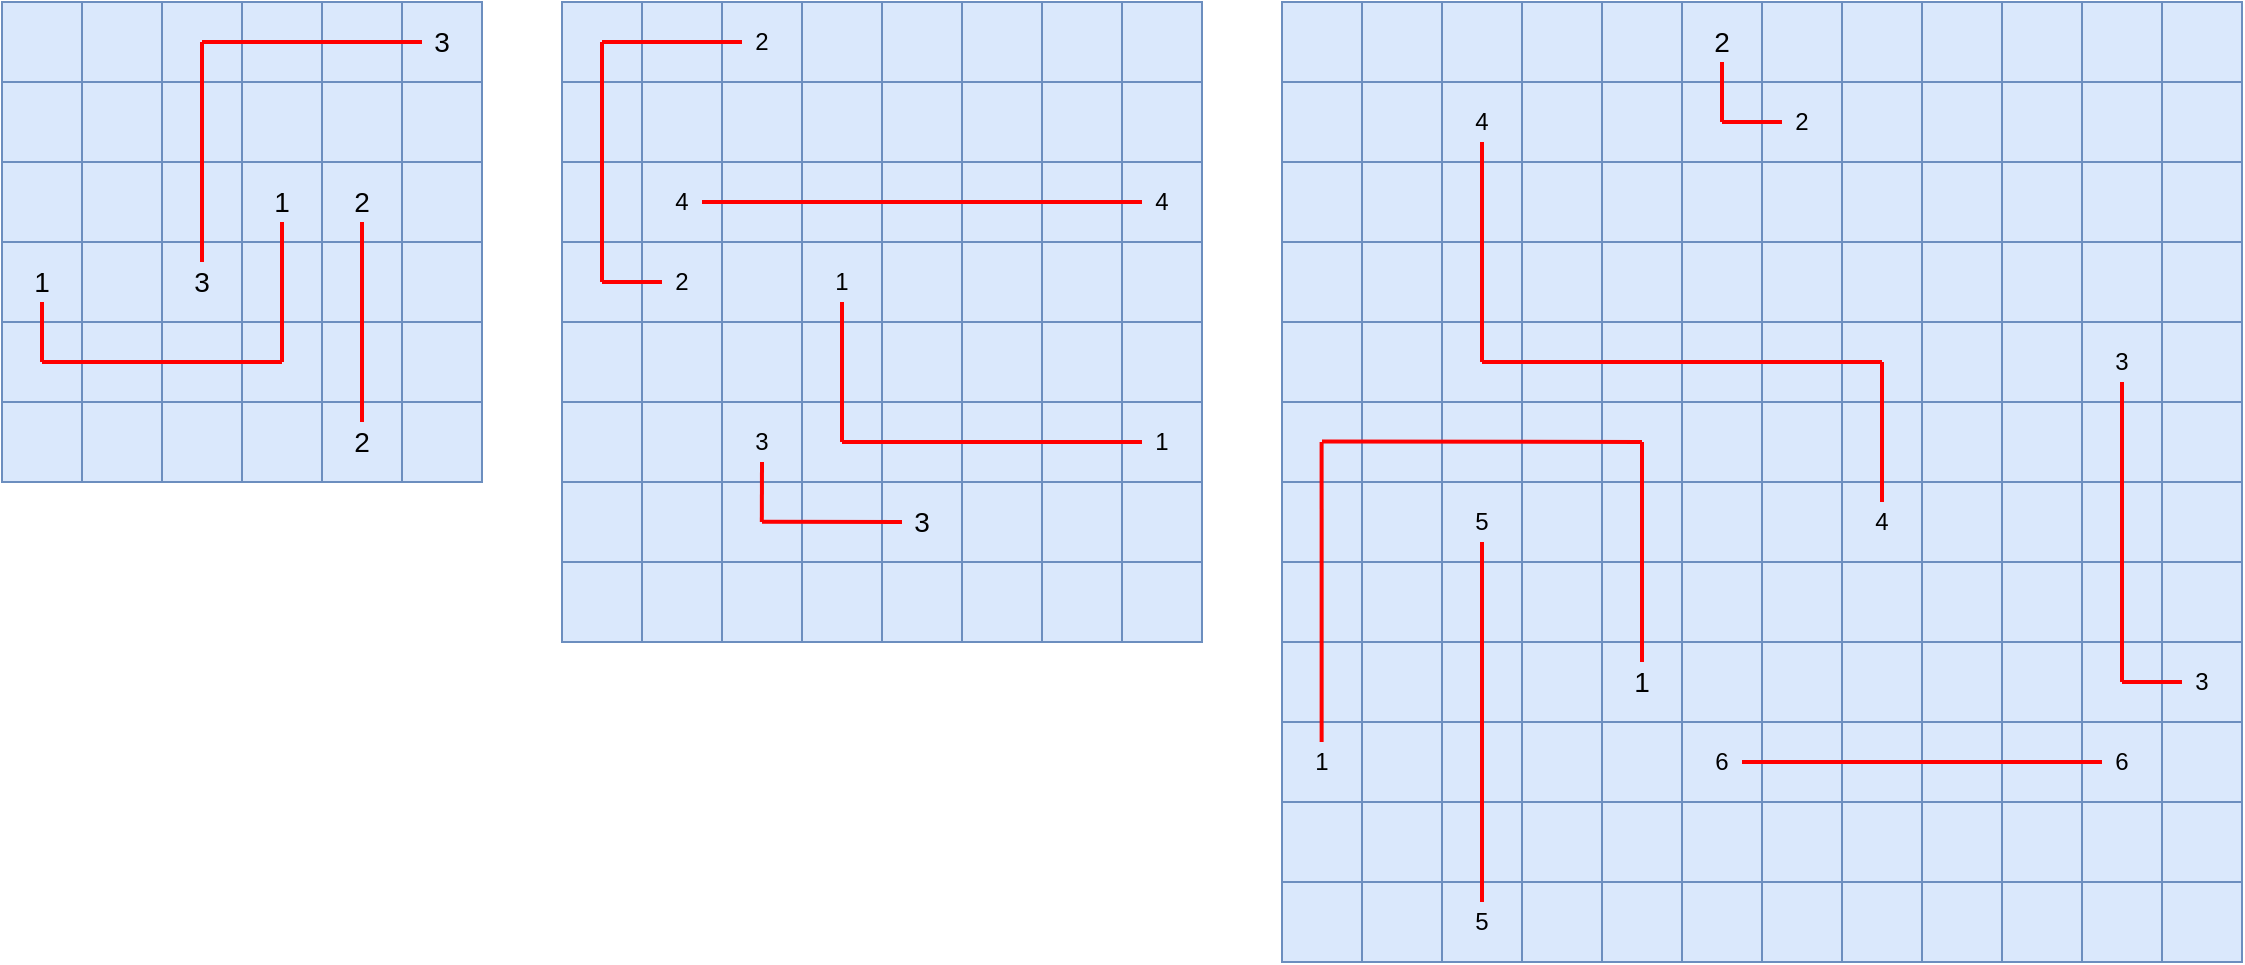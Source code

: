 <mxfile version="22.0.8" type="device">
  <diagram name="Page-1" id="1PHHDythjsFQKLFg8vD8">
    <mxGraphModel dx="1668" dy="904" grid="1" gridSize="10" guides="1" tooltips="1" connect="1" arrows="1" fold="1" page="1" pageScale="1" pageWidth="850" pageHeight="1100" math="0" shadow="0">
      <root>
        <mxCell id="0" />
        <mxCell id="1" parent="0" />
        <mxCell id="Z-M1Vokg9IB9hKoEt8Se-162" value="" style="whiteSpace=wrap;html=1;aspect=fixed;fillColor=#dae8fc;strokeColor=#6c8ebf;" vertex="1" parent="1">
          <mxGeometry x="640" y="240" width="40" height="40" as="geometry" />
        </mxCell>
        <mxCell id="Z-M1Vokg9IB9hKoEt8Se-163" value="" style="whiteSpace=wrap;html=1;aspect=fixed;fillColor=#dae8fc;strokeColor=#6c8ebf;" vertex="1" parent="1">
          <mxGeometry x="680" y="240" width="40" height="40" as="geometry" />
        </mxCell>
        <mxCell id="Z-M1Vokg9IB9hKoEt8Se-164" value="5" style="whiteSpace=wrap;html=1;aspect=fixed;fillColor=#dae8fc;strokeColor=#6c8ebf;" vertex="1" parent="1">
          <mxGeometry x="720" y="240" width="40" height="40" as="geometry" />
        </mxCell>
        <mxCell id="Z-M1Vokg9IB9hKoEt8Se-165" value="" style="whiteSpace=wrap;html=1;aspect=fixed;fillColor=#dae8fc;strokeColor=#6c8ebf;" vertex="1" parent="1">
          <mxGeometry x="760" y="240" width="40" height="40" as="geometry" />
        </mxCell>
        <mxCell id="Z-M1Vokg9IB9hKoEt8Se-166" value="" style="whiteSpace=wrap;html=1;aspect=fixed;fillColor=#dae8fc;strokeColor=#6c8ebf;fontSize=14;" vertex="1" parent="1">
          <mxGeometry x="800" y="240" width="40" height="40" as="geometry" />
        </mxCell>
        <mxCell id="Z-M1Vokg9IB9hKoEt8Se-167" value="" style="whiteSpace=wrap;html=1;aspect=fixed;fillColor=#dae8fc;strokeColor=#6c8ebf;" vertex="1" parent="1">
          <mxGeometry x="840" y="240" width="40" height="40" as="geometry" />
        </mxCell>
        <mxCell id="Z-M1Vokg9IB9hKoEt8Se-168" value="" style="whiteSpace=wrap;html=1;aspect=fixed;fillColor=#dae8fc;strokeColor=#6c8ebf;" vertex="1" parent="1">
          <mxGeometry x="640" y="280" width="40" height="40" as="geometry" />
        </mxCell>
        <mxCell id="Z-M1Vokg9IB9hKoEt8Se-169" value="" style="whiteSpace=wrap;html=1;aspect=fixed;fillColor=#dae8fc;strokeColor=#6c8ebf;" vertex="1" parent="1">
          <mxGeometry x="680" y="280" width="40" height="40" as="geometry" />
        </mxCell>
        <mxCell id="Z-M1Vokg9IB9hKoEt8Se-170" value="" style="whiteSpace=wrap;html=1;aspect=fixed;fillColor=#dae8fc;strokeColor=#6c8ebf;" vertex="1" parent="1">
          <mxGeometry x="720" y="280" width="40" height="40" as="geometry" />
        </mxCell>
        <mxCell id="Z-M1Vokg9IB9hKoEt8Se-171" value="" style="whiteSpace=wrap;html=1;aspect=fixed;fillColor=#dae8fc;strokeColor=#6c8ebf;" vertex="1" parent="1">
          <mxGeometry x="760" y="280" width="40" height="40" as="geometry" />
        </mxCell>
        <mxCell id="Z-M1Vokg9IB9hKoEt8Se-172" value="" style="whiteSpace=wrap;html=1;aspect=fixed;fillColor=#dae8fc;strokeColor=#6c8ebf;fontSize=14;" vertex="1" parent="1">
          <mxGeometry x="800" y="280" width="40" height="40" as="geometry" />
        </mxCell>
        <mxCell id="Z-M1Vokg9IB9hKoEt8Se-173" value="" style="whiteSpace=wrap;html=1;aspect=fixed;fillColor=#dae8fc;strokeColor=#6c8ebf;" vertex="1" parent="1">
          <mxGeometry x="840" y="280" width="40" height="40" as="geometry" />
        </mxCell>
        <mxCell id="Z-M1Vokg9IB9hKoEt8Se-174" value="" style="whiteSpace=wrap;html=1;aspect=fixed;fillColor=#dae8fc;strokeColor=#6c8ebf;" vertex="1" parent="1">
          <mxGeometry x="880" y="240" width="40" height="40" as="geometry" />
        </mxCell>
        <mxCell id="Z-M1Vokg9IB9hKoEt8Se-175" value="" style="whiteSpace=wrap;html=1;aspect=fixed;fillColor=#dae8fc;strokeColor=#6c8ebf;" vertex="1" parent="1">
          <mxGeometry x="880" y="280" width="40" height="40" as="geometry" />
        </mxCell>
        <mxCell id="Z-M1Vokg9IB9hKoEt8Se-176" value="4" style="whiteSpace=wrap;html=1;aspect=fixed;fillColor=#dae8fc;strokeColor=#6c8ebf;" vertex="1" parent="1">
          <mxGeometry x="920" y="240" width="40" height="40" as="geometry" />
        </mxCell>
        <mxCell id="Z-M1Vokg9IB9hKoEt8Se-177" value="" style="whiteSpace=wrap;html=1;aspect=fixed;fillColor=#dae8fc;strokeColor=#6c8ebf;" vertex="1" parent="1">
          <mxGeometry x="920" y="280" width="40" height="40" as="geometry" />
        </mxCell>
        <mxCell id="Z-M1Vokg9IB9hKoEt8Se-178" value="" style="whiteSpace=wrap;html=1;aspect=fixed;fillColor=#dae8fc;strokeColor=#6c8ebf;" vertex="1" parent="1">
          <mxGeometry x="640" width="40" height="40" as="geometry" />
        </mxCell>
        <mxCell id="Z-M1Vokg9IB9hKoEt8Se-179" value="" style="whiteSpace=wrap;html=1;aspect=fixed;fillColor=#dae8fc;strokeColor=#6c8ebf;" vertex="1" parent="1">
          <mxGeometry x="680" width="40" height="40" as="geometry" />
        </mxCell>
        <mxCell id="Z-M1Vokg9IB9hKoEt8Se-180" value="" style="whiteSpace=wrap;html=1;aspect=fixed;fillColor=#dae8fc;strokeColor=#6c8ebf;" vertex="1" parent="1">
          <mxGeometry x="720" width="40" height="40" as="geometry" />
        </mxCell>
        <mxCell id="Z-M1Vokg9IB9hKoEt8Se-181" value="" style="whiteSpace=wrap;html=1;aspect=fixed;fillColor=#dae8fc;strokeColor=#6c8ebf;" vertex="1" parent="1">
          <mxGeometry x="760" width="40" height="40" as="geometry" />
        </mxCell>
        <mxCell id="Z-M1Vokg9IB9hKoEt8Se-182" value="" style="whiteSpace=wrap;html=1;aspect=fixed;fillColor=#dae8fc;strokeColor=#6c8ebf;" vertex="1" parent="1">
          <mxGeometry x="800" width="40" height="40" as="geometry" />
        </mxCell>
        <mxCell id="Z-M1Vokg9IB9hKoEt8Se-183" value="2" style="whiteSpace=wrap;html=1;aspect=fixed;fillColor=#dae8fc;strokeColor=#6c8ebf;fontSize=14;" vertex="1" parent="1">
          <mxGeometry x="840" width="40" height="40" as="geometry" />
        </mxCell>
        <mxCell id="Z-M1Vokg9IB9hKoEt8Se-184" value="" style="whiteSpace=wrap;html=1;aspect=fixed;fillColor=#dae8fc;strokeColor=#6c8ebf;" vertex="1" parent="1">
          <mxGeometry x="640" y="40" width="40" height="40" as="geometry" />
        </mxCell>
        <mxCell id="Z-M1Vokg9IB9hKoEt8Se-185" value="" style="whiteSpace=wrap;html=1;aspect=fixed;fillColor=#dae8fc;strokeColor=#6c8ebf;" vertex="1" parent="1">
          <mxGeometry x="680" y="40" width="40" height="40" as="geometry" />
        </mxCell>
        <mxCell id="Z-M1Vokg9IB9hKoEt8Se-186" value="4" style="whiteSpace=wrap;html=1;aspect=fixed;fillColor=#dae8fc;strokeColor=#6c8ebf;" vertex="1" parent="1">
          <mxGeometry x="720" y="40" width="40" height="40" as="geometry" />
        </mxCell>
        <mxCell id="Z-M1Vokg9IB9hKoEt8Se-187" value="" style="whiteSpace=wrap;html=1;aspect=fixed;fillColor=#dae8fc;strokeColor=#6c8ebf;" vertex="1" parent="1">
          <mxGeometry x="760" y="40" width="40" height="40" as="geometry" />
        </mxCell>
        <mxCell id="Z-M1Vokg9IB9hKoEt8Se-188" value="" style="whiteSpace=wrap;html=1;aspect=fixed;fillColor=#dae8fc;strokeColor=#6c8ebf;" vertex="1" parent="1">
          <mxGeometry x="800" y="40" width="40" height="40" as="geometry" />
        </mxCell>
        <mxCell id="Z-M1Vokg9IB9hKoEt8Se-189" value="" style="whiteSpace=wrap;html=1;aspect=fixed;fillColor=#dae8fc;strokeColor=#6c8ebf;" vertex="1" parent="1">
          <mxGeometry x="840" y="40" width="40" height="40" as="geometry" />
        </mxCell>
        <mxCell id="Z-M1Vokg9IB9hKoEt8Se-190" value="" style="whiteSpace=wrap;html=1;aspect=fixed;fillColor=#dae8fc;strokeColor=#6c8ebf;" vertex="1" parent="1">
          <mxGeometry x="640" y="80" width="40" height="40" as="geometry" />
        </mxCell>
        <mxCell id="Z-M1Vokg9IB9hKoEt8Se-191" value="" style="whiteSpace=wrap;html=1;aspect=fixed;fillColor=#dae8fc;strokeColor=#6c8ebf;" vertex="1" parent="1">
          <mxGeometry x="680" y="80" width="40" height="40" as="geometry" />
        </mxCell>
        <mxCell id="Z-M1Vokg9IB9hKoEt8Se-192" value="" style="whiteSpace=wrap;html=1;aspect=fixed;fillColor=#dae8fc;strokeColor=#6c8ebf;" vertex="1" parent="1">
          <mxGeometry x="720" y="80" width="40" height="40" as="geometry" />
        </mxCell>
        <mxCell id="Z-M1Vokg9IB9hKoEt8Se-193" value="" style="whiteSpace=wrap;html=1;aspect=fixed;fillColor=#dae8fc;strokeColor=#6c8ebf;fontSize=14;" vertex="1" parent="1">
          <mxGeometry x="760" y="80" width="40" height="40" as="geometry" />
        </mxCell>
        <mxCell id="Z-M1Vokg9IB9hKoEt8Se-194" value="" style="whiteSpace=wrap;html=1;aspect=fixed;fillColor=#dae8fc;strokeColor=#6c8ebf;fontSize=14;" vertex="1" parent="1">
          <mxGeometry x="800" y="80" width="40" height="40" as="geometry" />
        </mxCell>
        <mxCell id="Z-M1Vokg9IB9hKoEt8Se-195" value="" style="whiteSpace=wrap;html=1;aspect=fixed;fillColor=#dae8fc;strokeColor=#6c8ebf;" vertex="1" parent="1">
          <mxGeometry x="840" y="80" width="40" height="40" as="geometry" />
        </mxCell>
        <mxCell id="Z-M1Vokg9IB9hKoEt8Se-196" value="" style="whiteSpace=wrap;html=1;aspect=fixed;fillColor=#dae8fc;strokeColor=#6c8ebf;fontSize=14;" vertex="1" parent="1">
          <mxGeometry x="640" y="120" width="40" height="40" as="geometry" />
        </mxCell>
        <mxCell id="Z-M1Vokg9IB9hKoEt8Se-197" value="" style="whiteSpace=wrap;html=1;aspect=fixed;fillColor=#dae8fc;strokeColor=#6c8ebf;" vertex="1" parent="1">
          <mxGeometry x="680" y="120" width="40" height="40" as="geometry" />
        </mxCell>
        <mxCell id="Z-M1Vokg9IB9hKoEt8Se-198" value="" style="whiteSpace=wrap;html=1;aspect=fixed;fillColor=#dae8fc;strokeColor=#6c8ebf;fontSize=14;" vertex="1" parent="1">
          <mxGeometry x="720" y="120" width="40" height="40" as="geometry" />
        </mxCell>
        <mxCell id="Z-M1Vokg9IB9hKoEt8Se-199" value="" style="whiteSpace=wrap;html=1;aspect=fixed;fillColor=#dae8fc;strokeColor=#6c8ebf;" vertex="1" parent="1">
          <mxGeometry x="760" y="120" width="40" height="40" as="geometry" />
        </mxCell>
        <mxCell id="Z-M1Vokg9IB9hKoEt8Se-200" value="" style="whiteSpace=wrap;html=1;aspect=fixed;fillColor=#dae8fc;strokeColor=#6c8ebf;" vertex="1" parent="1">
          <mxGeometry x="800" y="120" width="40" height="40" as="geometry" />
        </mxCell>
        <mxCell id="Z-M1Vokg9IB9hKoEt8Se-201" value="" style="whiteSpace=wrap;html=1;aspect=fixed;fillColor=#dae8fc;strokeColor=#6c8ebf;" vertex="1" parent="1">
          <mxGeometry x="840" y="120" width="40" height="40" as="geometry" />
        </mxCell>
        <mxCell id="Z-M1Vokg9IB9hKoEt8Se-202" value="" style="whiteSpace=wrap;html=1;aspect=fixed;fillColor=#dae8fc;strokeColor=#6c8ebf;" vertex="1" parent="1">
          <mxGeometry x="640" y="160" width="40" height="40" as="geometry" />
        </mxCell>
        <mxCell id="Z-M1Vokg9IB9hKoEt8Se-203" value="" style="whiteSpace=wrap;html=1;aspect=fixed;fillColor=#dae8fc;strokeColor=#6c8ebf;" vertex="1" parent="1">
          <mxGeometry x="680" y="160" width="40" height="40" as="geometry" />
        </mxCell>
        <mxCell id="Z-M1Vokg9IB9hKoEt8Se-204" value="" style="whiteSpace=wrap;html=1;aspect=fixed;fillColor=#dae8fc;strokeColor=#6c8ebf;" vertex="1" parent="1">
          <mxGeometry x="720" y="160" width="40" height="40" as="geometry" />
        </mxCell>
        <mxCell id="Z-M1Vokg9IB9hKoEt8Se-205" value="" style="whiteSpace=wrap;html=1;aspect=fixed;fillColor=#dae8fc;strokeColor=#6c8ebf;" vertex="1" parent="1">
          <mxGeometry x="760" y="160" width="40" height="40" as="geometry" />
        </mxCell>
        <mxCell id="Z-M1Vokg9IB9hKoEt8Se-206" value="" style="whiteSpace=wrap;html=1;aspect=fixed;fillColor=#dae8fc;strokeColor=#6c8ebf;" vertex="1" parent="1">
          <mxGeometry x="800" y="160" width="40" height="40" as="geometry" />
        </mxCell>
        <mxCell id="Z-M1Vokg9IB9hKoEt8Se-207" value="" style="whiteSpace=wrap;html=1;aspect=fixed;fillColor=#dae8fc;strokeColor=#6c8ebf;" vertex="1" parent="1">
          <mxGeometry x="840" y="160" width="40" height="40" as="geometry" />
        </mxCell>
        <mxCell id="Z-M1Vokg9IB9hKoEt8Se-208" value="" style="whiteSpace=wrap;html=1;aspect=fixed;fillColor=#dae8fc;strokeColor=#6c8ebf;" vertex="1" parent="1">
          <mxGeometry x="640" y="200" width="40" height="40" as="geometry" />
        </mxCell>
        <mxCell id="Z-M1Vokg9IB9hKoEt8Se-209" value="" style="whiteSpace=wrap;html=1;aspect=fixed;fillColor=#dae8fc;strokeColor=#6c8ebf;" vertex="1" parent="1">
          <mxGeometry x="680" y="200" width="40" height="40" as="geometry" />
        </mxCell>
        <mxCell id="Z-M1Vokg9IB9hKoEt8Se-210" value="" style="whiteSpace=wrap;html=1;aspect=fixed;fillColor=#dae8fc;strokeColor=#6c8ebf;" vertex="1" parent="1">
          <mxGeometry x="720" y="200" width="40" height="40" as="geometry" />
        </mxCell>
        <mxCell id="Z-M1Vokg9IB9hKoEt8Se-211" value="" style="whiteSpace=wrap;html=1;aspect=fixed;fillColor=#dae8fc;strokeColor=#6c8ebf;" vertex="1" parent="1">
          <mxGeometry x="760" y="200" width="40" height="40" as="geometry" />
        </mxCell>
        <mxCell id="Z-M1Vokg9IB9hKoEt8Se-212" value="" style="whiteSpace=wrap;html=1;aspect=fixed;fillColor=#dae8fc;strokeColor=#6c8ebf;fontSize=14;" vertex="1" parent="1">
          <mxGeometry x="800" y="200" width="40" height="40" as="geometry" />
        </mxCell>
        <mxCell id="Z-M1Vokg9IB9hKoEt8Se-213" value="" style="whiteSpace=wrap;html=1;aspect=fixed;fillColor=#dae8fc;strokeColor=#6c8ebf;" vertex="1" parent="1">
          <mxGeometry x="840" y="200" width="40" height="40" as="geometry" />
        </mxCell>
        <mxCell id="Z-M1Vokg9IB9hKoEt8Se-219" value="" style="whiteSpace=wrap;html=1;aspect=fixed;fillColor=#dae8fc;strokeColor=#6c8ebf;fontSize=14;" vertex="1" parent="1">
          <mxGeometry x="880" width="40" height="40" as="geometry" />
        </mxCell>
        <mxCell id="Z-M1Vokg9IB9hKoEt8Se-220" value="2" style="whiteSpace=wrap;html=1;aspect=fixed;fillColor=#dae8fc;strokeColor=#6c8ebf;" vertex="1" parent="1">
          <mxGeometry x="880" y="40" width="40" height="40" as="geometry" />
        </mxCell>
        <mxCell id="Z-M1Vokg9IB9hKoEt8Se-221" value="" style="whiteSpace=wrap;html=1;aspect=fixed;fillColor=#dae8fc;strokeColor=#6c8ebf;" vertex="1" parent="1">
          <mxGeometry x="880" y="80" width="40" height="40" as="geometry" />
        </mxCell>
        <mxCell id="Z-M1Vokg9IB9hKoEt8Se-222" value="" style="whiteSpace=wrap;html=1;aspect=fixed;fillColor=#dae8fc;strokeColor=#6c8ebf;" vertex="1" parent="1">
          <mxGeometry x="880" y="120" width="40" height="40" as="geometry" />
        </mxCell>
        <mxCell id="Z-M1Vokg9IB9hKoEt8Se-223" value="" style="whiteSpace=wrap;html=1;aspect=fixed;fillColor=#dae8fc;strokeColor=#6c8ebf;" vertex="1" parent="1">
          <mxGeometry x="880" y="160" width="40" height="40" as="geometry" />
        </mxCell>
        <mxCell id="Z-M1Vokg9IB9hKoEt8Se-224" value="" style="whiteSpace=wrap;html=1;aspect=fixed;fillColor=#dae8fc;strokeColor=#6c8ebf;" vertex="1" parent="1">
          <mxGeometry x="880" y="200" width="40" height="40" as="geometry" />
        </mxCell>
        <mxCell id="Z-M1Vokg9IB9hKoEt8Se-225" value="" style="whiteSpace=wrap;html=1;aspect=fixed;fillColor=#dae8fc;strokeColor=#6c8ebf;fontSize=14;" vertex="1" parent="1">
          <mxGeometry x="920" width="40" height="40" as="geometry" />
        </mxCell>
        <mxCell id="Z-M1Vokg9IB9hKoEt8Se-226" value="" style="whiteSpace=wrap;html=1;aspect=fixed;fillColor=#dae8fc;strokeColor=#6c8ebf;" vertex="1" parent="1">
          <mxGeometry x="920" y="40" width="40" height="40" as="geometry" />
        </mxCell>
        <mxCell id="Z-M1Vokg9IB9hKoEt8Se-227" value="" style="whiteSpace=wrap;html=1;aspect=fixed;fillColor=#dae8fc;strokeColor=#6c8ebf;" vertex="1" parent="1">
          <mxGeometry x="920" y="80" width="40" height="40" as="geometry" />
        </mxCell>
        <mxCell id="Z-M1Vokg9IB9hKoEt8Se-228" value="" style="whiteSpace=wrap;html=1;aspect=fixed;fillColor=#dae8fc;strokeColor=#6c8ebf;" vertex="1" parent="1">
          <mxGeometry x="920" y="120" width="40" height="40" as="geometry" />
        </mxCell>
        <mxCell id="Z-M1Vokg9IB9hKoEt8Se-229" value="" style="whiteSpace=wrap;html=1;aspect=fixed;fillColor=#dae8fc;strokeColor=#6c8ebf;" vertex="1" parent="1">
          <mxGeometry x="920" y="160" width="40" height="40" as="geometry" />
        </mxCell>
        <mxCell id="Z-M1Vokg9IB9hKoEt8Se-230" value="" style="whiteSpace=wrap;html=1;aspect=fixed;fillColor=#dae8fc;strokeColor=#6c8ebf;" vertex="1" parent="1">
          <mxGeometry x="920" y="200" width="40" height="40" as="geometry" />
        </mxCell>
        <mxCell id="Z-M1Vokg9IB9hKoEt8Se-131" value="" style="whiteSpace=wrap;html=1;aspect=fixed;fillColor=#dae8fc;strokeColor=#6c8ebf;" vertex="1" parent="1">
          <mxGeometry x="280" y="240" width="40" height="40" as="geometry" />
        </mxCell>
        <mxCell id="Z-M1Vokg9IB9hKoEt8Se-132" value="" style="whiteSpace=wrap;html=1;aspect=fixed;fillColor=#dae8fc;strokeColor=#6c8ebf;" vertex="1" parent="1">
          <mxGeometry x="320" y="240" width="40" height="40" as="geometry" />
        </mxCell>
        <mxCell id="Z-M1Vokg9IB9hKoEt8Se-133" value="" style="whiteSpace=wrap;html=1;aspect=fixed;fillColor=#dae8fc;strokeColor=#6c8ebf;" vertex="1" parent="1">
          <mxGeometry x="360" y="240" width="40" height="40" as="geometry" />
        </mxCell>
        <mxCell id="Z-M1Vokg9IB9hKoEt8Se-134" value="" style="whiteSpace=wrap;html=1;aspect=fixed;fillColor=#dae8fc;strokeColor=#6c8ebf;" vertex="1" parent="1">
          <mxGeometry x="400" y="240" width="40" height="40" as="geometry" />
        </mxCell>
        <mxCell id="Z-M1Vokg9IB9hKoEt8Se-135" value="3" style="whiteSpace=wrap;html=1;aspect=fixed;fillColor=#dae8fc;strokeColor=#6c8ebf;fontSize=14;" vertex="1" parent="1">
          <mxGeometry x="440" y="240" width="40" height="40" as="geometry" />
        </mxCell>
        <mxCell id="Z-M1Vokg9IB9hKoEt8Se-136" value="" style="whiteSpace=wrap;html=1;aspect=fixed;fillColor=#dae8fc;strokeColor=#6c8ebf;" vertex="1" parent="1">
          <mxGeometry x="480" y="240" width="40" height="40" as="geometry" />
        </mxCell>
        <mxCell id="Z-M1Vokg9IB9hKoEt8Se-137" value="" style="whiteSpace=wrap;html=1;aspect=fixed;fillColor=#dae8fc;strokeColor=#6c8ebf;" vertex="1" parent="1">
          <mxGeometry x="280" y="280" width="40" height="40" as="geometry" />
        </mxCell>
        <mxCell id="Z-M1Vokg9IB9hKoEt8Se-138" value="" style="whiteSpace=wrap;html=1;aspect=fixed;fillColor=#dae8fc;strokeColor=#6c8ebf;" vertex="1" parent="1">
          <mxGeometry x="320" y="280" width="40" height="40" as="geometry" />
        </mxCell>
        <mxCell id="Z-M1Vokg9IB9hKoEt8Se-139" value="" style="whiteSpace=wrap;html=1;aspect=fixed;fillColor=#dae8fc;strokeColor=#6c8ebf;" vertex="1" parent="1">
          <mxGeometry x="360" y="280" width="40" height="40" as="geometry" />
        </mxCell>
        <mxCell id="Z-M1Vokg9IB9hKoEt8Se-140" value="" style="whiteSpace=wrap;html=1;aspect=fixed;fillColor=#dae8fc;strokeColor=#6c8ebf;" vertex="1" parent="1">
          <mxGeometry x="400" y="280" width="40" height="40" as="geometry" />
        </mxCell>
        <mxCell id="Z-M1Vokg9IB9hKoEt8Se-141" value="" style="whiteSpace=wrap;html=1;aspect=fixed;fillColor=#dae8fc;strokeColor=#6c8ebf;fontSize=14;" vertex="1" parent="1">
          <mxGeometry x="440" y="280" width="40" height="40" as="geometry" />
        </mxCell>
        <mxCell id="Z-M1Vokg9IB9hKoEt8Se-142" value="" style="whiteSpace=wrap;html=1;aspect=fixed;fillColor=#dae8fc;strokeColor=#6c8ebf;" vertex="1" parent="1">
          <mxGeometry x="480" y="280" width="40" height="40" as="geometry" />
        </mxCell>
        <mxCell id="Z-M1Vokg9IB9hKoEt8Se-149" value="" style="whiteSpace=wrap;html=1;aspect=fixed;fillColor=#dae8fc;strokeColor=#6c8ebf;" vertex="1" parent="1">
          <mxGeometry x="520" y="240" width="40" height="40" as="geometry" />
        </mxCell>
        <mxCell id="Z-M1Vokg9IB9hKoEt8Se-150" value="" style="whiteSpace=wrap;html=1;aspect=fixed;fillColor=#dae8fc;strokeColor=#6c8ebf;" vertex="1" parent="1">
          <mxGeometry x="520" y="280" width="40" height="40" as="geometry" />
        </mxCell>
        <mxCell id="Z-M1Vokg9IB9hKoEt8Se-157" value="" style="whiteSpace=wrap;html=1;aspect=fixed;fillColor=#dae8fc;strokeColor=#6c8ebf;" vertex="1" parent="1">
          <mxGeometry x="560" y="240" width="40" height="40" as="geometry" />
        </mxCell>
        <mxCell id="Z-M1Vokg9IB9hKoEt8Se-158" value="" style="whiteSpace=wrap;html=1;aspect=fixed;fillColor=#dae8fc;strokeColor=#6c8ebf;" vertex="1" parent="1">
          <mxGeometry x="560" y="280" width="40" height="40" as="geometry" />
        </mxCell>
        <mxCell id="Z-M1Vokg9IB9hKoEt8Se-44" value="" style="whiteSpace=wrap;html=1;aspect=fixed;fillColor=#dae8fc;strokeColor=#6c8ebf;" vertex="1" parent="1">
          <mxGeometry width="40" height="40" as="geometry" />
        </mxCell>
        <mxCell id="Z-M1Vokg9IB9hKoEt8Se-45" value="" style="whiteSpace=wrap;html=1;aspect=fixed;fillColor=#dae8fc;strokeColor=#6c8ebf;" vertex="1" parent="1">
          <mxGeometry x="40" width="40" height="40" as="geometry" />
        </mxCell>
        <mxCell id="Z-M1Vokg9IB9hKoEt8Se-46" value="" style="whiteSpace=wrap;html=1;aspect=fixed;fillColor=#dae8fc;strokeColor=#6c8ebf;" vertex="1" parent="1">
          <mxGeometry x="80" width="40" height="40" as="geometry" />
        </mxCell>
        <mxCell id="Z-M1Vokg9IB9hKoEt8Se-47" value="" style="whiteSpace=wrap;html=1;aspect=fixed;fillColor=#dae8fc;strokeColor=#6c8ebf;" vertex="1" parent="1">
          <mxGeometry x="120" width="40" height="40" as="geometry" />
        </mxCell>
        <mxCell id="Z-M1Vokg9IB9hKoEt8Se-48" value="" style="whiteSpace=wrap;html=1;aspect=fixed;fillColor=#dae8fc;strokeColor=#6c8ebf;" vertex="1" parent="1">
          <mxGeometry x="160" width="40" height="40" as="geometry" />
        </mxCell>
        <mxCell id="Z-M1Vokg9IB9hKoEt8Se-49" value="3" style="whiteSpace=wrap;html=1;aspect=fixed;fillColor=#dae8fc;strokeColor=#6c8ebf;fontSize=14;" vertex="1" parent="1">
          <mxGeometry x="200" width="40" height="40" as="geometry" />
        </mxCell>
        <mxCell id="Z-M1Vokg9IB9hKoEt8Se-50" value="" style="whiteSpace=wrap;html=1;aspect=fixed;fillColor=#dae8fc;strokeColor=#6c8ebf;" vertex="1" parent="1">
          <mxGeometry y="40" width="40" height="40" as="geometry" />
        </mxCell>
        <mxCell id="Z-M1Vokg9IB9hKoEt8Se-51" value="" style="whiteSpace=wrap;html=1;aspect=fixed;fillColor=#dae8fc;strokeColor=#6c8ebf;" vertex="1" parent="1">
          <mxGeometry x="40" y="40" width="40" height="40" as="geometry" />
        </mxCell>
        <mxCell id="Z-M1Vokg9IB9hKoEt8Se-52" value="" style="whiteSpace=wrap;html=1;aspect=fixed;fillColor=#dae8fc;strokeColor=#6c8ebf;" vertex="1" parent="1">
          <mxGeometry x="80" y="40" width="40" height="40" as="geometry" />
        </mxCell>
        <mxCell id="Z-M1Vokg9IB9hKoEt8Se-53" value="" style="whiteSpace=wrap;html=1;aspect=fixed;fillColor=#dae8fc;strokeColor=#6c8ebf;" vertex="1" parent="1">
          <mxGeometry x="120" y="40" width="40" height="40" as="geometry" />
        </mxCell>
        <mxCell id="Z-M1Vokg9IB9hKoEt8Se-54" value="" style="whiteSpace=wrap;html=1;aspect=fixed;fillColor=#dae8fc;strokeColor=#6c8ebf;" vertex="1" parent="1">
          <mxGeometry x="160" y="40" width="40" height="40" as="geometry" />
        </mxCell>
        <mxCell id="Z-M1Vokg9IB9hKoEt8Se-55" value="" style="whiteSpace=wrap;html=1;aspect=fixed;fillColor=#dae8fc;strokeColor=#6c8ebf;" vertex="1" parent="1">
          <mxGeometry x="200" y="40" width="40" height="40" as="geometry" />
        </mxCell>
        <mxCell id="Z-M1Vokg9IB9hKoEt8Se-56" value="" style="whiteSpace=wrap;html=1;aspect=fixed;fillColor=#dae8fc;strokeColor=#6c8ebf;" vertex="1" parent="1">
          <mxGeometry y="80" width="40" height="40" as="geometry" />
        </mxCell>
        <mxCell id="Z-M1Vokg9IB9hKoEt8Se-57" value="" style="whiteSpace=wrap;html=1;aspect=fixed;fillColor=#dae8fc;strokeColor=#6c8ebf;" vertex="1" parent="1">
          <mxGeometry x="40" y="80" width="40" height="40" as="geometry" />
        </mxCell>
        <mxCell id="Z-M1Vokg9IB9hKoEt8Se-58" value="" style="whiteSpace=wrap;html=1;aspect=fixed;fillColor=#dae8fc;strokeColor=#6c8ebf;" vertex="1" parent="1">
          <mxGeometry x="80" y="80" width="40" height="40" as="geometry" />
        </mxCell>
        <mxCell id="Z-M1Vokg9IB9hKoEt8Se-59" value="1" style="whiteSpace=wrap;html=1;aspect=fixed;fillColor=#dae8fc;strokeColor=#6c8ebf;fontSize=14;" vertex="1" parent="1">
          <mxGeometry x="120" y="80" width="40" height="40" as="geometry" />
        </mxCell>
        <mxCell id="Z-M1Vokg9IB9hKoEt8Se-60" value="2" style="whiteSpace=wrap;html=1;aspect=fixed;fillColor=#dae8fc;strokeColor=#6c8ebf;fontSize=14;" vertex="1" parent="1">
          <mxGeometry x="160" y="80" width="40" height="40" as="geometry" />
        </mxCell>
        <mxCell id="Z-M1Vokg9IB9hKoEt8Se-61" value="" style="whiteSpace=wrap;html=1;aspect=fixed;fillColor=#dae8fc;strokeColor=#6c8ebf;" vertex="1" parent="1">
          <mxGeometry x="200" y="80" width="40" height="40" as="geometry" />
        </mxCell>
        <mxCell id="Z-M1Vokg9IB9hKoEt8Se-62" value="1" style="whiteSpace=wrap;html=1;aspect=fixed;fillColor=#dae8fc;strokeColor=#6c8ebf;fontSize=14;" vertex="1" parent="1">
          <mxGeometry y="120" width="40" height="40" as="geometry" />
        </mxCell>
        <mxCell id="Z-M1Vokg9IB9hKoEt8Se-63" value="" style="whiteSpace=wrap;html=1;aspect=fixed;fillColor=#dae8fc;strokeColor=#6c8ebf;" vertex="1" parent="1">
          <mxGeometry x="40" y="120" width="40" height="40" as="geometry" />
        </mxCell>
        <mxCell id="Z-M1Vokg9IB9hKoEt8Se-64" value="3" style="whiteSpace=wrap;html=1;aspect=fixed;fillColor=#dae8fc;strokeColor=#6c8ebf;fontSize=14;" vertex="1" parent="1">
          <mxGeometry x="80" y="120" width="40" height="40" as="geometry" />
        </mxCell>
        <mxCell id="Z-M1Vokg9IB9hKoEt8Se-65" value="" style="whiteSpace=wrap;html=1;aspect=fixed;fillColor=#dae8fc;strokeColor=#6c8ebf;" vertex="1" parent="1">
          <mxGeometry x="120" y="120" width="40" height="40" as="geometry" />
        </mxCell>
        <mxCell id="Z-M1Vokg9IB9hKoEt8Se-66" value="" style="whiteSpace=wrap;html=1;aspect=fixed;fillColor=#dae8fc;strokeColor=#6c8ebf;" vertex="1" parent="1">
          <mxGeometry x="160" y="120" width="40" height="40" as="geometry" />
        </mxCell>
        <mxCell id="Z-M1Vokg9IB9hKoEt8Se-67" value="" style="whiteSpace=wrap;html=1;aspect=fixed;fillColor=#dae8fc;strokeColor=#6c8ebf;" vertex="1" parent="1">
          <mxGeometry x="200" y="120" width="40" height="40" as="geometry" />
        </mxCell>
        <mxCell id="Z-M1Vokg9IB9hKoEt8Se-68" value="" style="whiteSpace=wrap;html=1;aspect=fixed;fillColor=#dae8fc;strokeColor=#6c8ebf;" vertex="1" parent="1">
          <mxGeometry y="160" width="40" height="40" as="geometry" />
        </mxCell>
        <mxCell id="Z-M1Vokg9IB9hKoEt8Se-69" value="" style="whiteSpace=wrap;html=1;aspect=fixed;fillColor=#dae8fc;strokeColor=#6c8ebf;" vertex="1" parent="1">
          <mxGeometry x="40" y="160" width="40" height="40" as="geometry" />
        </mxCell>
        <mxCell id="Z-M1Vokg9IB9hKoEt8Se-70" value="" style="whiteSpace=wrap;html=1;aspect=fixed;fillColor=#dae8fc;strokeColor=#6c8ebf;" vertex="1" parent="1">
          <mxGeometry x="80" y="160" width="40" height="40" as="geometry" />
        </mxCell>
        <mxCell id="Z-M1Vokg9IB9hKoEt8Se-71" value="" style="whiteSpace=wrap;html=1;aspect=fixed;fillColor=#dae8fc;strokeColor=#6c8ebf;" vertex="1" parent="1">
          <mxGeometry x="120" y="160" width="40" height="40" as="geometry" />
        </mxCell>
        <mxCell id="Z-M1Vokg9IB9hKoEt8Se-72" value="" style="whiteSpace=wrap;html=1;aspect=fixed;fillColor=#dae8fc;strokeColor=#6c8ebf;" vertex="1" parent="1">
          <mxGeometry x="160" y="160" width="40" height="40" as="geometry" />
        </mxCell>
        <mxCell id="Z-M1Vokg9IB9hKoEt8Se-73" value="" style="whiteSpace=wrap;html=1;aspect=fixed;fillColor=#dae8fc;strokeColor=#6c8ebf;" vertex="1" parent="1">
          <mxGeometry x="200" y="160" width="40" height="40" as="geometry" />
        </mxCell>
        <mxCell id="Z-M1Vokg9IB9hKoEt8Se-74" value="" style="whiteSpace=wrap;html=1;aspect=fixed;fillColor=#dae8fc;strokeColor=#6c8ebf;" vertex="1" parent="1">
          <mxGeometry y="200" width="40" height="40" as="geometry" />
        </mxCell>
        <mxCell id="Z-M1Vokg9IB9hKoEt8Se-75" value="" style="whiteSpace=wrap;html=1;aspect=fixed;fillColor=#dae8fc;strokeColor=#6c8ebf;" vertex="1" parent="1">
          <mxGeometry x="40" y="200" width="40" height="40" as="geometry" />
        </mxCell>
        <mxCell id="Z-M1Vokg9IB9hKoEt8Se-76" value="" style="whiteSpace=wrap;html=1;aspect=fixed;fillColor=#dae8fc;strokeColor=#6c8ebf;" vertex="1" parent="1">
          <mxGeometry x="80" y="200" width="40" height="40" as="geometry" />
        </mxCell>
        <mxCell id="Z-M1Vokg9IB9hKoEt8Se-77" value="" style="whiteSpace=wrap;html=1;aspect=fixed;fillColor=#dae8fc;strokeColor=#6c8ebf;" vertex="1" parent="1">
          <mxGeometry x="120" y="200" width="40" height="40" as="geometry" />
        </mxCell>
        <mxCell id="Z-M1Vokg9IB9hKoEt8Se-78" value="2" style="whiteSpace=wrap;html=1;aspect=fixed;fillColor=#dae8fc;strokeColor=#6c8ebf;fontSize=14;" vertex="1" parent="1">
          <mxGeometry x="160" y="200" width="40" height="40" as="geometry" />
        </mxCell>
        <mxCell id="Z-M1Vokg9IB9hKoEt8Se-79" value="" style="whiteSpace=wrap;html=1;aspect=fixed;fillColor=#dae8fc;strokeColor=#6c8ebf;" vertex="1" parent="1">
          <mxGeometry x="200" y="200" width="40" height="40" as="geometry" />
        </mxCell>
        <mxCell id="Z-M1Vokg9IB9hKoEt8Se-83" value="" style="endArrow=none;html=1;rounded=0;exitX=0.5;exitY=0.5;exitDx=0;exitDy=0;exitPerimeter=0;entryX=0.5;entryY=0.75;entryDx=0;entryDy=0;entryPerimeter=0;strokeColor=#FF0000;strokeWidth=2;" edge="1" parent="1" source="Z-M1Vokg9IB9hKoEt8Se-68" target="Z-M1Vokg9IB9hKoEt8Se-62">
          <mxGeometry width="50" height="50" relative="1" as="geometry">
            <mxPoint x="-30" y="210" as="sourcePoint" />
            <mxPoint x="20" y="160" as="targetPoint" />
          </mxGeometry>
        </mxCell>
        <mxCell id="Z-M1Vokg9IB9hKoEt8Se-84" value="" style="endArrow=none;html=1;rounded=0;entryX=0.5;entryY=0.5;entryDx=0;entryDy=0;entryPerimeter=0;strokeColor=#FF0000;strokeWidth=2;" edge="1" parent="1" target="Z-M1Vokg9IB9hKoEt8Se-71">
          <mxGeometry width="50" height="50" relative="1" as="geometry">
            <mxPoint x="20" y="180" as="sourcePoint" />
            <mxPoint x="70" y="130" as="targetPoint" />
          </mxGeometry>
        </mxCell>
        <mxCell id="Z-M1Vokg9IB9hKoEt8Se-85" value="" style="endArrow=none;html=1;rounded=0;entryX=0.5;entryY=0.75;entryDx=0;entryDy=0;entryPerimeter=0;strokeColor=#FF0000;strokeWidth=2;" edge="1" parent="1" target="Z-M1Vokg9IB9hKoEt8Se-59">
          <mxGeometry width="50" height="50" relative="1" as="geometry">
            <mxPoint x="140" y="180" as="sourcePoint" />
            <mxPoint x="190" y="130" as="targetPoint" />
          </mxGeometry>
        </mxCell>
        <mxCell id="Z-M1Vokg9IB9hKoEt8Se-86" value="" style="endArrow=none;html=1;rounded=0;exitX=0.5;exitY=0.25;exitDx=0;exitDy=0;exitPerimeter=0;entryX=0.5;entryY=0.75;entryDx=0;entryDy=0;entryPerimeter=0;strokeWidth=2;strokeColor=#FF0000;" edge="1" parent="1" source="Z-M1Vokg9IB9hKoEt8Se-78" target="Z-M1Vokg9IB9hKoEt8Se-60">
          <mxGeometry width="50" height="50" relative="1" as="geometry">
            <mxPoint x="130" y="170" as="sourcePoint" />
            <mxPoint x="180" y="120" as="targetPoint" />
          </mxGeometry>
        </mxCell>
        <mxCell id="Z-M1Vokg9IB9hKoEt8Se-87" value="" style="endArrow=none;html=1;rounded=0;entryX=0.5;entryY=0.5;entryDx=0;entryDy=0;entryPerimeter=0;exitX=0.5;exitY=0.25;exitDx=0;exitDy=0;exitPerimeter=0;strokeWidth=2;strokeColor=#FF0000;" edge="1" parent="1" source="Z-M1Vokg9IB9hKoEt8Se-64" target="Z-M1Vokg9IB9hKoEt8Se-46">
          <mxGeometry width="50" height="50" relative="1" as="geometry">
            <mxPoint x="100" y="120" as="sourcePoint" />
            <mxPoint x="150" y="70" as="targetPoint" />
          </mxGeometry>
        </mxCell>
        <mxCell id="Z-M1Vokg9IB9hKoEt8Se-88" value="" style="endArrow=none;html=1;rounded=0;entryX=0.25;entryY=0.5;entryDx=0;entryDy=0;entryPerimeter=0;strokeWidth=2;strokeColor=#FF0000;" edge="1" parent="1" target="Z-M1Vokg9IB9hKoEt8Se-49">
          <mxGeometry width="50" height="50" relative="1" as="geometry">
            <mxPoint x="100" y="20" as="sourcePoint" />
            <mxPoint x="150" y="-30" as="targetPoint" />
          </mxGeometry>
        </mxCell>
        <mxCell id="Z-M1Vokg9IB9hKoEt8Se-89" value="" style="whiteSpace=wrap;html=1;aspect=fixed;fillColor=#dae8fc;strokeColor=#6c8ebf;" vertex="1" parent="1">
          <mxGeometry x="280" width="40" height="40" as="geometry" />
        </mxCell>
        <mxCell id="Z-M1Vokg9IB9hKoEt8Se-90" value="" style="whiteSpace=wrap;html=1;aspect=fixed;fillColor=#dae8fc;strokeColor=#6c8ebf;" vertex="1" parent="1">
          <mxGeometry x="320" width="40" height="40" as="geometry" />
        </mxCell>
        <mxCell id="Z-M1Vokg9IB9hKoEt8Se-91" value="2" style="whiteSpace=wrap;html=1;aspect=fixed;fillColor=#dae8fc;strokeColor=#6c8ebf;" vertex="1" parent="1">
          <mxGeometry x="360" width="40" height="40" as="geometry" />
        </mxCell>
        <mxCell id="Z-M1Vokg9IB9hKoEt8Se-92" value="" style="whiteSpace=wrap;html=1;aspect=fixed;fillColor=#dae8fc;strokeColor=#6c8ebf;" vertex="1" parent="1">
          <mxGeometry x="400" width="40" height="40" as="geometry" />
        </mxCell>
        <mxCell id="Z-M1Vokg9IB9hKoEt8Se-93" value="" style="whiteSpace=wrap;html=1;aspect=fixed;fillColor=#dae8fc;strokeColor=#6c8ebf;" vertex="1" parent="1">
          <mxGeometry x="440" width="40" height="40" as="geometry" />
        </mxCell>
        <mxCell id="Z-M1Vokg9IB9hKoEt8Se-94" value="" style="whiteSpace=wrap;html=1;aspect=fixed;fillColor=#dae8fc;strokeColor=#6c8ebf;fontSize=14;" vertex="1" parent="1">
          <mxGeometry x="480" width="40" height="40" as="geometry" />
        </mxCell>
        <mxCell id="Z-M1Vokg9IB9hKoEt8Se-95" value="" style="whiteSpace=wrap;html=1;aspect=fixed;fillColor=#dae8fc;strokeColor=#6c8ebf;" vertex="1" parent="1">
          <mxGeometry x="280" y="40" width="40" height="40" as="geometry" />
        </mxCell>
        <mxCell id="Z-M1Vokg9IB9hKoEt8Se-96" value="" style="whiteSpace=wrap;html=1;aspect=fixed;fillColor=#dae8fc;strokeColor=#6c8ebf;" vertex="1" parent="1">
          <mxGeometry x="320" y="40" width="40" height="40" as="geometry" />
        </mxCell>
        <mxCell id="Z-M1Vokg9IB9hKoEt8Se-97" value="" style="whiteSpace=wrap;html=1;aspect=fixed;fillColor=#dae8fc;strokeColor=#6c8ebf;" vertex="1" parent="1">
          <mxGeometry x="360" y="40" width="40" height="40" as="geometry" />
        </mxCell>
        <mxCell id="Z-M1Vokg9IB9hKoEt8Se-98" value="" style="whiteSpace=wrap;html=1;aspect=fixed;fillColor=#dae8fc;strokeColor=#6c8ebf;" vertex="1" parent="1">
          <mxGeometry x="400" y="40" width="40" height="40" as="geometry" />
        </mxCell>
        <mxCell id="Z-M1Vokg9IB9hKoEt8Se-99" value="" style="whiteSpace=wrap;html=1;aspect=fixed;fillColor=#dae8fc;strokeColor=#6c8ebf;" vertex="1" parent="1">
          <mxGeometry x="440" y="40" width="40" height="40" as="geometry" />
        </mxCell>
        <mxCell id="Z-M1Vokg9IB9hKoEt8Se-100" value="" style="whiteSpace=wrap;html=1;aspect=fixed;fillColor=#dae8fc;strokeColor=#6c8ebf;" vertex="1" parent="1">
          <mxGeometry x="480" y="40" width="40" height="40" as="geometry" />
        </mxCell>
        <mxCell id="Z-M1Vokg9IB9hKoEt8Se-101" value="" style="whiteSpace=wrap;html=1;aspect=fixed;fillColor=#dae8fc;strokeColor=#6c8ebf;" vertex="1" parent="1">
          <mxGeometry x="280" y="80" width="40" height="40" as="geometry" />
        </mxCell>
        <mxCell id="Z-M1Vokg9IB9hKoEt8Se-102" value="4" style="whiteSpace=wrap;html=1;aspect=fixed;fillColor=#dae8fc;strokeColor=#6c8ebf;" vertex="1" parent="1">
          <mxGeometry x="320" y="80" width="40" height="40" as="geometry" />
        </mxCell>
        <mxCell id="Z-M1Vokg9IB9hKoEt8Se-103" value="" style="whiteSpace=wrap;html=1;aspect=fixed;fillColor=#dae8fc;strokeColor=#6c8ebf;" vertex="1" parent="1">
          <mxGeometry x="360" y="80" width="40" height="40" as="geometry" />
        </mxCell>
        <mxCell id="Z-M1Vokg9IB9hKoEt8Se-104" value="" style="whiteSpace=wrap;html=1;aspect=fixed;fillColor=#dae8fc;strokeColor=#6c8ebf;fontSize=14;" vertex="1" parent="1">
          <mxGeometry x="400" y="80" width="40" height="40" as="geometry" />
        </mxCell>
        <mxCell id="Z-M1Vokg9IB9hKoEt8Se-105" value="" style="whiteSpace=wrap;html=1;aspect=fixed;fillColor=#dae8fc;strokeColor=#6c8ebf;fontSize=14;" vertex="1" parent="1">
          <mxGeometry x="440" y="80" width="40" height="40" as="geometry" />
        </mxCell>
        <mxCell id="Z-M1Vokg9IB9hKoEt8Se-106" value="" style="whiteSpace=wrap;html=1;aspect=fixed;fillColor=#dae8fc;strokeColor=#6c8ebf;" vertex="1" parent="1">
          <mxGeometry x="480" y="80" width="40" height="40" as="geometry" />
        </mxCell>
        <mxCell id="Z-M1Vokg9IB9hKoEt8Se-107" value="" style="whiteSpace=wrap;html=1;aspect=fixed;fillColor=#dae8fc;strokeColor=#6c8ebf;fontSize=14;" vertex="1" parent="1">
          <mxGeometry x="280" y="120" width="40" height="40" as="geometry" />
        </mxCell>
        <mxCell id="Z-M1Vokg9IB9hKoEt8Se-108" value="2" style="whiteSpace=wrap;html=1;aspect=fixed;fillColor=#dae8fc;strokeColor=#6c8ebf;" vertex="1" parent="1">
          <mxGeometry x="320" y="120" width="40" height="40" as="geometry" />
        </mxCell>
        <mxCell id="Z-M1Vokg9IB9hKoEt8Se-109" value="" style="whiteSpace=wrap;html=1;aspect=fixed;fillColor=#dae8fc;strokeColor=#6c8ebf;fontSize=14;" vertex="1" parent="1">
          <mxGeometry x="360" y="120" width="40" height="40" as="geometry" />
        </mxCell>
        <mxCell id="Z-M1Vokg9IB9hKoEt8Se-110" value="1" style="whiteSpace=wrap;html=1;aspect=fixed;fillColor=#dae8fc;strokeColor=#6c8ebf;" vertex="1" parent="1">
          <mxGeometry x="400" y="120" width="40" height="40" as="geometry" />
        </mxCell>
        <mxCell id="Z-M1Vokg9IB9hKoEt8Se-111" value="" style="whiteSpace=wrap;html=1;aspect=fixed;fillColor=#dae8fc;strokeColor=#6c8ebf;" vertex="1" parent="1">
          <mxGeometry x="440" y="120" width="40" height="40" as="geometry" />
        </mxCell>
        <mxCell id="Z-M1Vokg9IB9hKoEt8Se-112" value="" style="whiteSpace=wrap;html=1;aspect=fixed;fillColor=#dae8fc;strokeColor=#6c8ebf;" vertex="1" parent="1">
          <mxGeometry x="480" y="120" width="40" height="40" as="geometry" />
        </mxCell>
        <mxCell id="Z-M1Vokg9IB9hKoEt8Se-113" value="" style="whiteSpace=wrap;html=1;aspect=fixed;fillColor=#dae8fc;strokeColor=#6c8ebf;" vertex="1" parent="1">
          <mxGeometry x="280" y="160" width="40" height="40" as="geometry" />
        </mxCell>
        <mxCell id="Z-M1Vokg9IB9hKoEt8Se-114" value="" style="whiteSpace=wrap;html=1;aspect=fixed;fillColor=#dae8fc;strokeColor=#6c8ebf;" vertex="1" parent="1">
          <mxGeometry x="320" y="160" width="40" height="40" as="geometry" />
        </mxCell>
        <mxCell id="Z-M1Vokg9IB9hKoEt8Se-115" value="" style="whiteSpace=wrap;html=1;aspect=fixed;fillColor=#dae8fc;strokeColor=#6c8ebf;" vertex="1" parent="1">
          <mxGeometry x="360" y="160" width="40" height="40" as="geometry" />
        </mxCell>
        <mxCell id="Z-M1Vokg9IB9hKoEt8Se-116" value="" style="whiteSpace=wrap;html=1;aspect=fixed;fillColor=#dae8fc;strokeColor=#6c8ebf;" vertex="1" parent="1">
          <mxGeometry x="400" y="160" width="40" height="40" as="geometry" />
        </mxCell>
        <mxCell id="Z-M1Vokg9IB9hKoEt8Se-117" value="" style="whiteSpace=wrap;html=1;aspect=fixed;fillColor=#dae8fc;strokeColor=#6c8ebf;" vertex="1" parent="1">
          <mxGeometry x="440" y="160" width="40" height="40" as="geometry" />
        </mxCell>
        <mxCell id="Z-M1Vokg9IB9hKoEt8Se-118" value="" style="whiteSpace=wrap;html=1;aspect=fixed;fillColor=#dae8fc;strokeColor=#6c8ebf;" vertex="1" parent="1">
          <mxGeometry x="480" y="160" width="40" height="40" as="geometry" />
        </mxCell>
        <mxCell id="Z-M1Vokg9IB9hKoEt8Se-119" value="" style="whiteSpace=wrap;html=1;aspect=fixed;fillColor=#dae8fc;strokeColor=#6c8ebf;" vertex="1" parent="1">
          <mxGeometry x="280" y="200" width="40" height="40" as="geometry" />
        </mxCell>
        <mxCell id="Z-M1Vokg9IB9hKoEt8Se-120" value="" style="whiteSpace=wrap;html=1;aspect=fixed;fillColor=#dae8fc;strokeColor=#6c8ebf;" vertex="1" parent="1">
          <mxGeometry x="320" y="200" width="40" height="40" as="geometry" />
        </mxCell>
        <mxCell id="Z-M1Vokg9IB9hKoEt8Se-121" value="3" style="whiteSpace=wrap;html=1;aspect=fixed;fillColor=#dae8fc;strokeColor=#6c8ebf;" vertex="1" parent="1">
          <mxGeometry x="360" y="200" width="40" height="40" as="geometry" />
        </mxCell>
        <mxCell id="Z-M1Vokg9IB9hKoEt8Se-122" value="" style="whiteSpace=wrap;html=1;aspect=fixed;fillColor=#dae8fc;strokeColor=#6c8ebf;" vertex="1" parent="1">
          <mxGeometry x="400" y="200" width="40" height="40" as="geometry" />
        </mxCell>
        <mxCell id="Z-M1Vokg9IB9hKoEt8Se-123" value="" style="whiteSpace=wrap;html=1;aspect=fixed;fillColor=#dae8fc;strokeColor=#6c8ebf;fontSize=14;" vertex="1" parent="1">
          <mxGeometry x="440" y="200" width="40" height="40" as="geometry" />
        </mxCell>
        <mxCell id="Z-M1Vokg9IB9hKoEt8Se-124" value="" style="whiteSpace=wrap;html=1;aspect=fixed;fillColor=#dae8fc;strokeColor=#6c8ebf;" vertex="1" parent="1">
          <mxGeometry x="480" y="200" width="40" height="40" as="geometry" />
        </mxCell>
        <mxCell id="Z-M1Vokg9IB9hKoEt8Se-125" value="" style="endArrow=none;html=1;rounded=0;exitX=0.5;exitY=0.5;exitDx=0;exitDy=0;exitPerimeter=0;entryX=0.5;entryY=0.5;entryDx=0;entryDy=0;entryPerimeter=0;strokeColor=#FF0000;strokeWidth=2;" edge="1" parent="1" source="Z-M1Vokg9IB9hKoEt8Se-107" target="Z-M1Vokg9IB9hKoEt8Se-89">
          <mxGeometry width="50" height="50" relative="1" as="geometry">
            <mxPoint x="299.94" y="120" as="sourcePoint" />
            <mxPoint x="299.94" y="90" as="targetPoint" />
          </mxGeometry>
        </mxCell>
        <mxCell id="Z-M1Vokg9IB9hKoEt8Se-126" value="" style="endArrow=none;html=1;rounded=0;entryX=0.25;entryY=0.5;entryDx=0;entryDy=0;entryPerimeter=0;strokeColor=#FF0000;strokeWidth=2;exitX=0.5;exitY=0.5;exitDx=0;exitDy=0;exitPerimeter=0;" edge="1" parent="1" target="Z-M1Vokg9IB9hKoEt8Se-108" source="Z-M1Vokg9IB9hKoEt8Se-107">
          <mxGeometry width="50" height="50" relative="1" as="geometry">
            <mxPoint x="300" y="140" as="sourcePoint" />
            <mxPoint x="320" y="139.87" as="targetPoint" />
          </mxGeometry>
        </mxCell>
        <mxCell id="Z-M1Vokg9IB9hKoEt8Se-127" value="" style="endArrow=none;html=1;rounded=0;entryX=0.5;entryY=0.75;entryDx=0;entryDy=0;entryPerimeter=0;strokeColor=#FF0000;strokeWidth=2;" edge="1" parent="1" target="Z-M1Vokg9IB9hKoEt8Se-110">
          <mxGeometry width="50" height="50" relative="1" as="geometry">
            <mxPoint x="420" y="220" as="sourcePoint" />
            <mxPoint x="419.87" y="160" as="targetPoint" />
          </mxGeometry>
        </mxCell>
        <mxCell id="Z-M1Vokg9IB9hKoEt8Se-128" value="" style="endArrow=none;html=1;rounded=0;exitX=0.498;exitY=0.5;exitDx=0;exitDy=0;entryX=0.5;entryY=0.75;entryDx=0;entryDy=0;entryPerimeter=0;strokeWidth=2;strokeColor=#FF0000;exitPerimeter=0;" edge="1" parent="1" source="Z-M1Vokg9IB9hKoEt8Se-133" target="Z-M1Vokg9IB9hKoEt8Se-121">
          <mxGeometry width="50" height="50" relative="1" as="geometry">
            <mxPoint x="379.91" y="340" as="sourcePoint" />
            <mxPoint x="379.91" y="240" as="targetPoint" />
          </mxGeometry>
        </mxCell>
        <mxCell id="Z-M1Vokg9IB9hKoEt8Se-130" value="" style="endArrow=none;html=1;rounded=0;entryX=0.5;entryY=0.5;entryDx=0;entryDy=0;entryPerimeter=0;strokeWidth=2;strokeColor=#FF0000;exitX=0.25;exitY=0.5;exitDx=0;exitDy=0;exitPerimeter=0;" edge="1" parent="1" target="Z-M1Vokg9IB9hKoEt8Se-89" source="Z-M1Vokg9IB9hKoEt8Se-91">
          <mxGeometry width="50" height="50" relative="1" as="geometry">
            <mxPoint x="360" y="20" as="sourcePoint" />
            <mxPoint x="430" y="-30" as="targetPoint" />
          </mxGeometry>
        </mxCell>
        <mxCell id="Z-M1Vokg9IB9hKoEt8Se-143" value="" style="whiteSpace=wrap;html=1;aspect=fixed;fillColor=#dae8fc;strokeColor=#6c8ebf;fontSize=14;" vertex="1" parent="1">
          <mxGeometry x="520" width="40" height="40" as="geometry" />
        </mxCell>
        <mxCell id="Z-M1Vokg9IB9hKoEt8Se-144" value="" style="whiteSpace=wrap;html=1;aspect=fixed;fillColor=#dae8fc;strokeColor=#6c8ebf;" vertex="1" parent="1">
          <mxGeometry x="520" y="40" width="40" height="40" as="geometry" />
        </mxCell>
        <mxCell id="Z-M1Vokg9IB9hKoEt8Se-145" value="" style="whiteSpace=wrap;html=1;aspect=fixed;fillColor=#dae8fc;strokeColor=#6c8ebf;" vertex="1" parent="1">
          <mxGeometry x="520" y="80" width="40" height="40" as="geometry" />
        </mxCell>
        <mxCell id="Z-M1Vokg9IB9hKoEt8Se-146" value="" style="whiteSpace=wrap;html=1;aspect=fixed;fillColor=#dae8fc;strokeColor=#6c8ebf;" vertex="1" parent="1">
          <mxGeometry x="520" y="120" width="40" height="40" as="geometry" />
        </mxCell>
        <mxCell id="Z-M1Vokg9IB9hKoEt8Se-147" value="" style="whiteSpace=wrap;html=1;aspect=fixed;fillColor=#dae8fc;strokeColor=#6c8ebf;" vertex="1" parent="1">
          <mxGeometry x="520" y="160" width="40" height="40" as="geometry" />
        </mxCell>
        <mxCell id="Z-M1Vokg9IB9hKoEt8Se-148" value="" style="whiteSpace=wrap;html=1;aspect=fixed;fillColor=#dae8fc;strokeColor=#6c8ebf;" vertex="1" parent="1">
          <mxGeometry x="520" y="200" width="40" height="40" as="geometry" />
        </mxCell>
        <mxCell id="Z-M1Vokg9IB9hKoEt8Se-151" value="" style="whiteSpace=wrap;html=1;aspect=fixed;fillColor=#dae8fc;strokeColor=#6c8ebf;fontSize=14;" vertex="1" parent="1">
          <mxGeometry x="560" width="40" height="40" as="geometry" />
        </mxCell>
        <mxCell id="Z-M1Vokg9IB9hKoEt8Se-152" value="" style="whiteSpace=wrap;html=1;aspect=fixed;fillColor=#dae8fc;strokeColor=#6c8ebf;" vertex="1" parent="1">
          <mxGeometry x="560" y="40" width="40" height="40" as="geometry" />
        </mxCell>
        <mxCell id="Z-M1Vokg9IB9hKoEt8Se-153" value="4" style="whiteSpace=wrap;html=1;aspect=fixed;fillColor=#dae8fc;strokeColor=#6c8ebf;" vertex="1" parent="1">
          <mxGeometry x="560" y="80" width="40" height="40" as="geometry" />
        </mxCell>
        <mxCell id="Z-M1Vokg9IB9hKoEt8Se-154" value="" style="whiteSpace=wrap;html=1;aspect=fixed;fillColor=#dae8fc;strokeColor=#6c8ebf;" vertex="1" parent="1">
          <mxGeometry x="560" y="120" width="40" height="40" as="geometry" />
        </mxCell>
        <mxCell id="Z-M1Vokg9IB9hKoEt8Se-155" value="" style="whiteSpace=wrap;html=1;aspect=fixed;fillColor=#dae8fc;strokeColor=#6c8ebf;" vertex="1" parent="1">
          <mxGeometry x="560" y="160" width="40" height="40" as="geometry" />
        </mxCell>
        <mxCell id="Z-M1Vokg9IB9hKoEt8Se-156" value="1" style="whiteSpace=wrap;html=1;aspect=fixed;fillColor=#dae8fc;strokeColor=#6c8ebf;" vertex="1" parent="1">
          <mxGeometry x="560" y="200" width="40" height="40" as="geometry" />
        </mxCell>
        <mxCell id="Z-M1Vokg9IB9hKoEt8Se-159" value="" style="endArrow=none;html=1;rounded=0;entryX=0.25;entryY=0.5;entryDx=0;entryDy=0;entryPerimeter=0;strokeColor=#FF0000;strokeWidth=2;exitX=0.5;exitY=0.5;exitDx=0;exitDy=0;exitPerimeter=0;" edge="1" parent="1" source="Z-M1Vokg9IB9hKoEt8Se-122" target="Z-M1Vokg9IB9hKoEt8Se-156">
          <mxGeometry width="50" height="50" relative="1" as="geometry">
            <mxPoint x="430" y="219.87" as="sourcePoint" />
            <mxPoint x="460" y="219.87" as="targetPoint" />
          </mxGeometry>
        </mxCell>
        <mxCell id="Z-M1Vokg9IB9hKoEt8Se-160" value="" style="endArrow=none;html=1;rounded=0;strokeColor=#FF0000;strokeWidth=2;exitX=0.5;exitY=0.5;exitDx=0;exitDy=0;exitPerimeter=0;entryX=0.25;entryY=0.5;entryDx=0;entryDy=0;entryPerimeter=0;" edge="1" parent="1" target="Z-M1Vokg9IB9hKoEt8Se-135">
          <mxGeometry width="50" height="50" relative="1" as="geometry">
            <mxPoint x="380" y="259.92" as="sourcePoint" />
            <mxPoint x="450" y="260" as="targetPoint" />
          </mxGeometry>
        </mxCell>
        <mxCell id="Z-M1Vokg9IB9hKoEt8Se-161" value="" style="endArrow=none;html=1;rounded=0;entryX=0.25;entryY=0.5;entryDx=0;entryDy=0;entryPerimeter=0;strokeColor=#FF0000;strokeWidth=2;exitX=0.75;exitY=0.5;exitDx=0;exitDy=0;exitPerimeter=0;" edge="1" parent="1" source="Z-M1Vokg9IB9hKoEt8Se-102" target="Z-M1Vokg9IB9hKoEt8Se-153">
          <mxGeometry width="50" height="50" relative="1" as="geometry">
            <mxPoint x="360" y="99.77" as="sourcePoint" />
            <mxPoint x="510" y="99.77" as="targetPoint" />
          </mxGeometry>
        </mxCell>
        <mxCell id="Z-M1Vokg9IB9hKoEt8Se-234" value="" style="whiteSpace=wrap;html=1;aspect=fixed;fillColor=#dae8fc;strokeColor=#6c8ebf;" vertex="1" parent="1">
          <mxGeometry x="640" y="320" width="40" height="40" as="geometry" />
        </mxCell>
        <mxCell id="Z-M1Vokg9IB9hKoEt8Se-235" value="" style="whiteSpace=wrap;html=1;aspect=fixed;fillColor=#dae8fc;strokeColor=#6c8ebf;" vertex="1" parent="1">
          <mxGeometry x="680" y="320" width="40" height="40" as="geometry" />
        </mxCell>
        <mxCell id="Z-M1Vokg9IB9hKoEt8Se-236" value="" style="whiteSpace=wrap;html=1;aspect=fixed;fillColor=#dae8fc;strokeColor=#6c8ebf;" vertex="1" parent="1">
          <mxGeometry x="720" y="320" width="40" height="40" as="geometry" />
        </mxCell>
        <mxCell id="Z-M1Vokg9IB9hKoEt8Se-237" value="" style="whiteSpace=wrap;html=1;aspect=fixed;fillColor=#dae8fc;strokeColor=#6c8ebf;" vertex="1" parent="1">
          <mxGeometry x="760" y="320" width="40" height="40" as="geometry" />
        </mxCell>
        <mxCell id="Z-M1Vokg9IB9hKoEt8Se-238" value="1" style="whiteSpace=wrap;html=1;aspect=fixed;fillColor=#dae8fc;strokeColor=#6c8ebf;fontSize=14;" vertex="1" parent="1">
          <mxGeometry x="800" y="320" width="40" height="40" as="geometry" />
        </mxCell>
        <mxCell id="Z-M1Vokg9IB9hKoEt8Se-239" value="" style="whiteSpace=wrap;html=1;aspect=fixed;fillColor=#dae8fc;strokeColor=#6c8ebf;" vertex="1" parent="1">
          <mxGeometry x="840" y="320" width="40" height="40" as="geometry" />
        </mxCell>
        <mxCell id="Z-M1Vokg9IB9hKoEt8Se-240" value="" style="whiteSpace=wrap;html=1;aspect=fixed;fillColor=#dae8fc;strokeColor=#6c8ebf;" vertex="1" parent="1">
          <mxGeometry x="880" y="320" width="40" height="40" as="geometry" />
        </mxCell>
        <mxCell id="Z-M1Vokg9IB9hKoEt8Se-241" value="" style="whiteSpace=wrap;html=1;aspect=fixed;fillColor=#dae8fc;strokeColor=#6c8ebf;" vertex="1" parent="1">
          <mxGeometry x="920" y="320" width="40" height="40" as="geometry" />
        </mxCell>
        <mxCell id="Z-M1Vokg9IB9hKoEt8Se-242" value="1" style="whiteSpace=wrap;html=1;aspect=fixed;fillColor=#dae8fc;strokeColor=#6c8ebf;" vertex="1" parent="1">
          <mxGeometry x="640" y="360" width="40" height="40" as="geometry" />
        </mxCell>
        <mxCell id="Z-M1Vokg9IB9hKoEt8Se-243" value="" style="whiteSpace=wrap;html=1;aspect=fixed;fillColor=#dae8fc;strokeColor=#6c8ebf;" vertex="1" parent="1">
          <mxGeometry x="680" y="360" width="40" height="40" as="geometry" />
        </mxCell>
        <mxCell id="Z-M1Vokg9IB9hKoEt8Se-244" value="" style="whiteSpace=wrap;html=1;aspect=fixed;fillColor=#dae8fc;strokeColor=#6c8ebf;" vertex="1" parent="1">
          <mxGeometry x="720" y="360" width="40" height="40" as="geometry" />
        </mxCell>
        <mxCell id="Z-M1Vokg9IB9hKoEt8Se-245" value="" style="whiteSpace=wrap;html=1;aspect=fixed;fillColor=#dae8fc;strokeColor=#6c8ebf;" vertex="1" parent="1">
          <mxGeometry x="760" y="360" width="40" height="40" as="geometry" />
        </mxCell>
        <mxCell id="Z-M1Vokg9IB9hKoEt8Se-246" value="" style="whiteSpace=wrap;html=1;aspect=fixed;fillColor=#dae8fc;strokeColor=#6c8ebf;fontSize=14;" vertex="1" parent="1">
          <mxGeometry x="800" y="360" width="40" height="40" as="geometry" />
        </mxCell>
        <mxCell id="Z-M1Vokg9IB9hKoEt8Se-247" value="6" style="whiteSpace=wrap;html=1;aspect=fixed;fillColor=#dae8fc;strokeColor=#6c8ebf;" vertex="1" parent="1">
          <mxGeometry x="840" y="360" width="40" height="40" as="geometry" />
        </mxCell>
        <mxCell id="Z-M1Vokg9IB9hKoEt8Se-248" value="" style="whiteSpace=wrap;html=1;aspect=fixed;fillColor=#dae8fc;strokeColor=#6c8ebf;" vertex="1" parent="1">
          <mxGeometry x="880" y="360" width="40" height="40" as="geometry" />
        </mxCell>
        <mxCell id="Z-M1Vokg9IB9hKoEt8Se-249" value="" style="whiteSpace=wrap;html=1;aspect=fixed;fillColor=#dae8fc;strokeColor=#6c8ebf;" vertex="1" parent="1">
          <mxGeometry x="920" y="360" width="40" height="40" as="geometry" />
        </mxCell>
        <mxCell id="Z-M1Vokg9IB9hKoEt8Se-250" value="" style="whiteSpace=wrap;html=1;aspect=fixed;fillColor=#dae8fc;strokeColor=#6c8ebf;" vertex="1" parent="1">
          <mxGeometry x="640" y="400" width="40" height="40" as="geometry" />
        </mxCell>
        <mxCell id="Z-M1Vokg9IB9hKoEt8Se-251" value="" style="whiteSpace=wrap;html=1;aspect=fixed;fillColor=#dae8fc;strokeColor=#6c8ebf;" vertex="1" parent="1">
          <mxGeometry x="680" y="400" width="40" height="40" as="geometry" />
        </mxCell>
        <mxCell id="Z-M1Vokg9IB9hKoEt8Se-252" value="" style="whiteSpace=wrap;html=1;aspect=fixed;fillColor=#dae8fc;strokeColor=#6c8ebf;" vertex="1" parent="1">
          <mxGeometry x="720" y="400" width="40" height="40" as="geometry" />
        </mxCell>
        <mxCell id="Z-M1Vokg9IB9hKoEt8Se-253" value="" style="whiteSpace=wrap;html=1;aspect=fixed;fillColor=#dae8fc;strokeColor=#6c8ebf;" vertex="1" parent="1">
          <mxGeometry x="760" y="400" width="40" height="40" as="geometry" />
        </mxCell>
        <mxCell id="Z-M1Vokg9IB9hKoEt8Se-254" value="" style="whiteSpace=wrap;html=1;aspect=fixed;fillColor=#dae8fc;strokeColor=#6c8ebf;fontSize=14;" vertex="1" parent="1">
          <mxGeometry x="800" y="400" width="40" height="40" as="geometry" />
        </mxCell>
        <mxCell id="Z-M1Vokg9IB9hKoEt8Se-255" value="" style="whiteSpace=wrap;html=1;aspect=fixed;fillColor=#dae8fc;strokeColor=#6c8ebf;" vertex="1" parent="1">
          <mxGeometry x="840" y="400" width="40" height="40" as="geometry" />
        </mxCell>
        <mxCell id="Z-M1Vokg9IB9hKoEt8Se-256" value="" style="whiteSpace=wrap;html=1;aspect=fixed;fillColor=#dae8fc;strokeColor=#6c8ebf;" vertex="1" parent="1">
          <mxGeometry x="880" y="400" width="40" height="40" as="geometry" />
        </mxCell>
        <mxCell id="Z-M1Vokg9IB9hKoEt8Se-257" value="" style="whiteSpace=wrap;html=1;aspect=fixed;fillColor=#dae8fc;strokeColor=#6c8ebf;" vertex="1" parent="1">
          <mxGeometry x="920" y="400" width="40" height="40" as="geometry" />
        </mxCell>
        <mxCell id="Z-M1Vokg9IB9hKoEt8Se-258" value="" style="whiteSpace=wrap;html=1;aspect=fixed;fillColor=#dae8fc;strokeColor=#6c8ebf;" vertex="1" parent="1">
          <mxGeometry x="640" y="440" width="40" height="40" as="geometry" />
        </mxCell>
        <mxCell id="Z-M1Vokg9IB9hKoEt8Se-259" value="" style="whiteSpace=wrap;html=1;aspect=fixed;fillColor=#dae8fc;strokeColor=#6c8ebf;" vertex="1" parent="1">
          <mxGeometry x="680" y="440" width="40" height="40" as="geometry" />
        </mxCell>
        <mxCell id="Z-M1Vokg9IB9hKoEt8Se-260" value="5" style="whiteSpace=wrap;html=1;aspect=fixed;fillColor=#dae8fc;strokeColor=#6c8ebf;" vertex="1" parent="1">
          <mxGeometry x="720" y="440" width="40" height="40" as="geometry" />
        </mxCell>
        <mxCell id="Z-M1Vokg9IB9hKoEt8Se-261" value="" style="whiteSpace=wrap;html=1;aspect=fixed;fillColor=#dae8fc;strokeColor=#6c8ebf;" vertex="1" parent="1">
          <mxGeometry x="760" y="440" width="40" height="40" as="geometry" />
        </mxCell>
        <mxCell id="Z-M1Vokg9IB9hKoEt8Se-262" value="" style="whiteSpace=wrap;html=1;aspect=fixed;fillColor=#dae8fc;strokeColor=#6c8ebf;fontSize=14;" vertex="1" parent="1">
          <mxGeometry x="800" y="440" width="40" height="40" as="geometry" />
        </mxCell>
        <mxCell id="Z-M1Vokg9IB9hKoEt8Se-263" value="" style="whiteSpace=wrap;html=1;aspect=fixed;fillColor=#dae8fc;strokeColor=#6c8ebf;" vertex="1" parent="1">
          <mxGeometry x="840" y="440" width="40" height="40" as="geometry" />
        </mxCell>
        <mxCell id="Z-M1Vokg9IB9hKoEt8Se-264" value="" style="whiteSpace=wrap;html=1;aspect=fixed;fillColor=#dae8fc;strokeColor=#6c8ebf;" vertex="1" parent="1">
          <mxGeometry x="880" y="440" width="40" height="40" as="geometry" />
        </mxCell>
        <mxCell id="Z-M1Vokg9IB9hKoEt8Se-265" value="" style="whiteSpace=wrap;html=1;aspect=fixed;fillColor=#dae8fc;strokeColor=#6c8ebf;" vertex="1" parent="1">
          <mxGeometry x="920" y="440" width="40" height="40" as="geometry" />
        </mxCell>
        <mxCell id="Z-M1Vokg9IB9hKoEt8Se-266" value="" style="whiteSpace=wrap;html=1;aspect=fixed;fillColor=#dae8fc;strokeColor=#6c8ebf;" vertex="1" parent="1">
          <mxGeometry x="960" y="240" width="40" height="40" as="geometry" />
        </mxCell>
        <mxCell id="Z-M1Vokg9IB9hKoEt8Se-267" value="" style="whiteSpace=wrap;html=1;aspect=fixed;fillColor=#dae8fc;strokeColor=#6c8ebf;" vertex="1" parent="1">
          <mxGeometry x="960" y="280" width="40" height="40" as="geometry" />
        </mxCell>
        <mxCell id="Z-M1Vokg9IB9hKoEt8Se-268" value="" style="whiteSpace=wrap;html=1;aspect=fixed;fillColor=#dae8fc;strokeColor=#6c8ebf;fontSize=14;" vertex="1" parent="1">
          <mxGeometry x="960" width="40" height="40" as="geometry" />
        </mxCell>
        <mxCell id="Z-M1Vokg9IB9hKoEt8Se-269" value="" style="whiteSpace=wrap;html=1;aspect=fixed;fillColor=#dae8fc;strokeColor=#6c8ebf;" vertex="1" parent="1">
          <mxGeometry x="960" y="40" width="40" height="40" as="geometry" />
        </mxCell>
        <mxCell id="Z-M1Vokg9IB9hKoEt8Se-270" value="" style="whiteSpace=wrap;html=1;aspect=fixed;fillColor=#dae8fc;strokeColor=#6c8ebf;" vertex="1" parent="1">
          <mxGeometry x="960" y="80" width="40" height="40" as="geometry" />
        </mxCell>
        <mxCell id="Z-M1Vokg9IB9hKoEt8Se-271" value="" style="whiteSpace=wrap;html=1;aspect=fixed;fillColor=#dae8fc;strokeColor=#6c8ebf;" vertex="1" parent="1">
          <mxGeometry x="960" y="120" width="40" height="40" as="geometry" />
        </mxCell>
        <mxCell id="Z-M1Vokg9IB9hKoEt8Se-272" value="" style="whiteSpace=wrap;html=1;aspect=fixed;fillColor=#dae8fc;strokeColor=#6c8ebf;" vertex="1" parent="1">
          <mxGeometry x="960" y="160" width="40" height="40" as="geometry" />
        </mxCell>
        <mxCell id="Z-M1Vokg9IB9hKoEt8Se-273" value="" style="whiteSpace=wrap;html=1;aspect=fixed;fillColor=#dae8fc;strokeColor=#6c8ebf;" vertex="1" parent="1">
          <mxGeometry x="960" y="200" width="40" height="40" as="geometry" />
        </mxCell>
        <mxCell id="Z-M1Vokg9IB9hKoEt8Se-274" value="" style="whiteSpace=wrap;html=1;aspect=fixed;fillColor=#dae8fc;strokeColor=#6c8ebf;" vertex="1" parent="1">
          <mxGeometry x="960" y="320" width="40" height="40" as="geometry" />
        </mxCell>
        <mxCell id="Z-M1Vokg9IB9hKoEt8Se-275" value="" style="whiteSpace=wrap;html=1;aspect=fixed;fillColor=#dae8fc;strokeColor=#6c8ebf;" vertex="1" parent="1">
          <mxGeometry x="960" y="360" width="40" height="40" as="geometry" />
        </mxCell>
        <mxCell id="Z-M1Vokg9IB9hKoEt8Se-276" value="" style="whiteSpace=wrap;html=1;aspect=fixed;fillColor=#dae8fc;strokeColor=#6c8ebf;" vertex="1" parent="1">
          <mxGeometry x="960" y="400" width="40" height="40" as="geometry" />
        </mxCell>
        <mxCell id="Z-M1Vokg9IB9hKoEt8Se-277" value="" style="whiteSpace=wrap;html=1;aspect=fixed;fillColor=#dae8fc;strokeColor=#6c8ebf;" vertex="1" parent="1">
          <mxGeometry x="960" y="440" width="40" height="40" as="geometry" />
        </mxCell>
        <mxCell id="Z-M1Vokg9IB9hKoEt8Se-278" value="" style="whiteSpace=wrap;html=1;aspect=fixed;fillColor=#dae8fc;strokeColor=#6c8ebf;" vertex="1" parent="1">
          <mxGeometry x="1000" y="240" width="40" height="40" as="geometry" />
        </mxCell>
        <mxCell id="Z-M1Vokg9IB9hKoEt8Se-279" value="" style="whiteSpace=wrap;html=1;aspect=fixed;fillColor=#dae8fc;strokeColor=#6c8ebf;" vertex="1" parent="1">
          <mxGeometry x="1000" y="280" width="40" height="40" as="geometry" />
        </mxCell>
        <mxCell id="Z-M1Vokg9IB9hKoEt8Se-280" value="" style="whiteSpace=wrap;html=1;aspect=fixed;fillColor=#dae8fc;strokeColor=#6c8ebf;fontSize=14;" vertex="1" parent="1">
          <mxGeometry x="1000" width="40" height="40" as="geometry" />
        </mxCell>
        <mxCell id="Z-M1Vokg9IB9hKoEt8Se-281" value="" style="whiteSpace=wrap;html=1;aspect=fixed;fillColor=#dae8fc;strokeColor=#6c8ebf;" vertex="1" parent="1">
          <mxGeometry x="1000" y="40" width="40" height="40" as="geometry" />
        </mxCell>
        <mxCell id="Z-M1Vokg9IB9hKoEt8Se-282" value="" style="whiteSpace=wrap;html=1;aspect=fixed;fillColor=#dae8fc;strokeColor=#6c8ebf;" vertex="1" parent="1">
          <mxGeometry x="1000" y="80" width="40" height="40" as="geometry" />
        </mxCell>
        <mxCell id="Z-M1Vokg9IB9hKoEt8Se-283" value="" style="whiteSpace=wrap;html=1;aspect=fixed;fillColor=#dae8fc;strokeColor=#6c8ebf;" vertex="1" parent="1">
          <mxGeometry x="1000" y="120" width="40" height="40" as="geometry" />
        </mxCell>
        <mxCell id="Z-M1Vokg9IB9hKoEt8Se-284" value="" style="whiteSpace=wrap;html=1;aspect=fixed;fillColor=#dae8fc;strokeColor=#6c8ebf;" vertex="1" parent="1">
          <mxGeometry x="1000" y="160" width="40" height="40" as="geometry" />
        </mxCell>
        <mxCell id="Z-M1Vokg9IB9hKoEt8Se-285" value="" style="whiteSpace=wrap;html=1;aspect=fixed;fillColor=#dae8fc;strokeColor=#6c8ebf;" vertex="1" parent="1">
          <mxGeometry x="1000" y="200" width="40" height="40" as="geometry" />
        </mxCell>
        <mxCell id="Z-M1Vokg9IB9hKoEt8Se-286" value="" style="whiteSpace=wrap;html=1;aspect=fixed;fillColor=#dae8fc;strokeColor=#6c8ebf;" vertex="1" parent="1">
          <mxGeometry x="1000" y="320" width="40" height="40" as="geometry" />
        </mxCell>
        <mxCell id="Z-M1Vokg9IB9hKoEt8Se-287" value="" style="whiteSpace=wrap;html=1;aspect=fixed;fillColor=#dae8fc;strokeColor=#6c8ebf;" vertex="1" parent="1">
          <mxGeometry x="1000" y="360" width="40" height="40" as="geometry" />
        </mxCell>
        <mxCell id="Z-M1Vokg9IB9hKoEt8Se-288" value="" style="whiteSpace=wrap;html=1;aspect=fixed;fillColor=#dae8fc;strokeColor=#6c8ebf;" vertex="1" parent="1">
          <mxGeometry x="1000" y="400" width="40" height="40" as="geometry" />
        </mxCell>
        <mxCell id="Z-M1Vokg9IB9hKoEt8Se-289" value="" style="whiteSpace=wrap;html=1;aspect=fixed;fillColor=#dae8fc;strokeColor=#6c8ebf;" vertex="1" parent="1">
          <mxGeometry x="1000" y="440" width="40" height="40" as="geometry" />
        </mxCell>
        <mxCell id="Z-M1Vokg9IB9hKoEt8Se-290" value="" style="whiteSpace=wrap;html=1;aspect=fixed;fillColor=#dae8fc;strokeColor=#6c8ebf;" vertex="1" parent="1">
          <mxGeometry x="1040" y="240" width="40" height="40" as="geometry" />
        </mxCell>
        <mxCell id="Z-M1Vokg9IB9hKoEt8Se-291" value="" style="whiteSpace=wrap;html=1;aspect=fixed;fillColor=#dae8fc;strokeColor=#6c8ebf;" vertex="1" parent="1">
          <mxGeometry x="1040" y="280" width="40" height="40" as="geometry" />
        </mxCell>
        <mxCell id="Z-M1Vokg9IB9hKoEt8Se-292" value="" style="whiteSpace=wrap;html=1;aspect=fixed;fillColor=#dae8fc;strokeColor=#6c8ebf;fontSize=14;" vertex="1" parent="1">
          <mxGeometry x="1040" width="40" height="40" as="geometry" />
        </mxCell>
        <mxCell id="Z-M1Vokg9IB9hKoEt8Se-293" value="" style="whiteSpace=wrap;html=1;aspect=fixed;fillColor=#dae8fc;strokeColor=#6c8ebf;" vertex="1" parent="1">
          <mxGeometry x="1040" y="40" width="40" height="40" as="geometry" />
        </mxCell>
        <mxCell id="Z-M1Vokg9IB9hKoEt8Se-294" value="" style="whiteSpace=wrap;html=1;aspect=fixed;fillColor=#dae8fc;strokeColor=#6c8ebf;" vertex="1" parent="1">
          <mxGeometry x="1040" y="80" width="40" height="40" as="geometry" />
        </mxCell>
        <mxCell id="Z-M1Vokg9IB9hKoEt8Se-295" value="" style="whiteSpace=wrap;html=1;aspect=fixed;fillColor=#dae8fc;strokeColor=#6c8ebf;" vertex="1" parent="1">
          <mxGeometry x="1040" y="120" width="40" height="40" as="geometry" />
        </mxCell>
        <mxCell id="Z-M1Vokg9IB9hKoEt8Se-296" value="3" style="whiteSpace=wrap;html=1;aspect=fixed;fillColor=#dae8fc;strokeColor=#6c8ebf;" vertex="1" parent="1">
          <mxGeometry x="1040" y="160" width="40" height="40" as="geometry" />
        </mxCell>
        <mxCell id="Z-M1Vokg9IB9hKoEt8Se-297" value="" style="whiteSpace=wrap;html=1;aspect=fixed;fillColor=#dae8fc;strokeColor=#6c8ebf;" vertex="1" parent="1">
          <mxGeometry x="1040" y="200" width="40" height="40" as="geometry" />
        </mxCell>
        <mxCell id="Z-M1Vokg9IB9hKoEt8Se-298" value="" style="whiteSpace=wrap;html=1;aspect=fixed;fillColor=#dae8fc;strokeColor=#6c8ebf;" vertex="1" parent="1">
          <mxGeometry x="1040" y="320" width="40" height="40" as="geometry" />
        </mxCell>
        <mxCell id="Z-M1Vokg9IB9hKoEt8Se-299" value="6" style="whiteSpace=wrap;html=1;aspect=fixed;fillColor=#dae8fc;strokeColor=#6c8ebf;" vertex="1" parent="1">
          <mxGeometry x="1040" y="360" width="40" height="40" as="geometry" />
        </mxCell>
        <mxCell id="Z-M1Vokg9IB9hKoEt8Se-300" value="" style="whiteSpace=wrap;html=1;aspect=fixed;fillColor=#dae8fc;strokeColor=#6c8ebf;" vertex="1" parent="1">
          <mxGeometry x="1040" y="400" width="40" height="40" as="geometry" />
        </mxCell>
        <mxCell id="Z-M1Vokg9IB9hKoEt8Se-301" value="" style="whiteSpace=wrap;html=1;aspect=fixed;fillColor=#dae8fc;strokeColor=#6c8ebf;" vertex="1" parent="1">
          <mxGeometry x="1040" y="440" width="40" height="40" as="geometry" />
        </mxCell>
        <mxCell id="Z-M1Vokg9IB9hKoEt8Se-302" value="" style="whiteSpace=wrap;html=1;aspect=fixed;fillColor=#dae8fc;strokeColor=#6c8ebf;" vertex="1" parent="1">
          <mxGeometry x="1080" y="240" width="40" height="40" as="geometry" />
        </mxCell>
        <mxCell id="Z-M1Vokg9IB9hKoEt8Se-303" value="" style="whiteSpace=wrap;html=1;aspect=fixed;fillColor=#dae8fc;strokeColor=#6c8ebf;" vertex="1" parent="1">
          <mxGeometry x="1080" y="280" width="40" height="40" as="geometry" />
        </mxCell>
        <mxCell id="Z-M1Vokg9IB9hKoEt8Se-304" value="" style="whiteSpace=wrap;html=1;aspect=fixed;fillColor=#dae8fc;strokeColor=#6c8ebf;fontSize=14;" vertex="1" parent="1">
          <mxGeometry x="1080" width="40" height="40" as="geometry" />
        </mxCell>
        <mxCell id="Z-M1Vokg9IB9hKoEt8Se-305" value="" style="whiteSpace=wrap;html=1;aspect=fixed;fillColor=#dae8fc;strokeColor=#6c8ebf;" vertex="1" parent="1">
          <mxGeometry x="1080" y="40" width="40" height="40" as="geometry" />
        </mxCell>
        <mxCell id="Z-M1Vokg9IB9hKoEt8Se-306" value="" style="whiteSpace=wrap;html=1;aspect=fixed;fillColor=#dae8fc;strokeColor=#6c8ebf;" vertex="1" parent="1">
          <mxGeometry x="1080" y="80" width="40" height="40" as="geometry" />
        </mxCell>
        <mxCell id="Z-M1Vokg9IB9hKoEt8Se-307" value="" style="whiteSpace=wrap;html=1;aspect=fixed;fillColor=#dae8fc;strokeColor=#6c8ebf;" vertex="1" parent="1">
          <mxGeometry x="1080" y="120" width="40" height="40" as="geometry" />
        </mxCell>
        <mxCell id="Z-M1Vokg9IB9hKoEt8Se-308" value="" style="whiteSpace=wrap;html=1;aspect=fixed;fillColor=#dae8fc;strokeColor=#6c8ebf;" vertex="1" parent="1">
          <mxGeometry x="1080" y="160" width="40" height="40" as="geometry" />
        </mxCell>
        <mxCell id="Z-M1Vokg9IB9hKoEt8Se-309" value="" style="whiteSpace=wrap;html=1;aspect=fixed;fillColor=#dae8fc;strokeColor=#6c8ebf;" vertex="1" parent="1">
          <mxGeometry x="1080" y="200" width="40" height="40" as="geometry" />
        </mxCell>
        <mxCell id="Z-M1Vokg9IB9hKoEt8Se-310" value="3" style="whiteSpace=wrap;html=1;aspect=fixed;fillColor=#dae8fc;strokeColor=#6c8ebf;" vertex="1" parent="1">
          <mxGeometry x="1080" y="320" width="40" height="40" as="geometry" />
        </mxCell>
        <mxCell id="Z-M1Vokg9IB9hKoEt8Se-311" value="" style="whiteSpace=wrap;html=1;aspect=fixed;fillColor=#dae8fc;strokeColor=#6c8ebf;" vertex="1" parent="1">
          <mxGeometry x="1080" y="360" width="40" height="40" as="geometry" />
        </mxCell>
        <mxCell id="Z-M1Vokg9IB9hKoEt8Se-312" value="" style="whiteSpace=wrap;html=1;aspect=fixed;fillColor=#dae8fc;strokeColor=#6c8ebf;" vertex="1" parent="1">
          <mxGeometry x="1080" y="400" width="40" height="40" as="geometry" />
        </mxCell>
        <mxCell id="Z-M1Vokg9IB9hKoEt8Se-313" value="" style="whiteSpace=wrap;html=1;aspect=fixed;fillColor=#dae8fc;strokeColor=#6c8ebf;" vertex="1" parent="1">
          <mxGeometry x="1080" y="440" width="40" height="40" as="geometry" />
        </mxCell>
        <mxCell id="Z-M1Vokg9IB9hKoEt8Se-314" value="" style="endArrow=none;html=1;rounded=0;strokeColor=#FF0000;strokeWidth=2;exitX=0.5;exitY=0.5;exitDx=0;exitDy=0;exitPerimeter=0;entryX=0.25;entryY=0.5;entryDx=0;entryDy=0;entryPerimeter=0;" edge="1" parent="1" source="Z-M1Vokg9IB9hKoEt8Se-189" target="Z-M1Vokg9IB9hKoEt8Se-220">
          <mxGeometry width="50" height="50" relative="1" as="geometry">
            <mxPoint x="750" y="59.68" as="sourcePoint" />
            <mxPoint x="880" y="59.68" as="targetPoint" />
          </mxGeometry>
        </mxCell>
        <mxCell id="Z-M1Vokg9IB9hKoEt8Se-315" value="" style="endArrow=none;html=1;rounded=0;entryX=0.5;entryY=0.75;entryDx=0;entryDy=0;entryPerimeter=0;strokeColor=#FF0000;strokeWidth=2;exitX=0.5;exitY=0.5;exitDx=0;exitDy=0;exitPerimeter=0;" edge="1" parent="1" source="Z-M1Vokg9IB9hKoEt8Se-189" target="Z-M1Vokg9IB9hKoEt8Se-183">
          <mxGeometry width="50" height="50" relative="1" as="geometry">
            <mxPoint x="860.14" y="60" as="sourcePoint" />
            <mxPoint x="859.87" y="40" as="targetPoint" />
          </mxGeometry>
        </mxCell>
        <mxCell id="Z-M1Vokg9IB9hKoEt8Se-316" value="" style="endArrow=none;html=1;rounded=0;entryX=0.495;entryY=0.5;entryDx=0;entryDy=0;entryPerimeter=0;strokeColor=#FF0000;strokeWidth=2;exitX=0.5;exitY=0.5;exitDx=0;exitDy=0;exitPerimeter=0;" edge="1" parent="1" target="Z-M1Vokg9IB9hKoEt8Se-208">
          <mxGeometry width="50" height="50" relative="1" as="geometry">
            <mxPoint x="659.81" y="370" as="sourcePoint" />
            <mxPoint x="659.81" y="340" as="targetPoint" />
          </mxGeometry>
        </mxCell>
        <mxCell id="Z-M1Vokg9IB9hKoEt8Se-317" value="" style="endArrow=none;html=1;rounded=0;strokeColor=#FF0000;strokeWidth=2;exitX=0.5;exitY=0.5;exitDx=0;exitDy=0;exitPerimeter=0;entryX=0.5;entryY=0.5;entryDx=0;entryDy=0;entryPerimeter=0;" edge="1" parent="1" target="Z-M1Vokg9IB9hKoEt8Se-212">
          <mxGeometry width="50" height="50" relative="1" as="geometry">
            <mxPoint x="660" y="219.81" as="sourcePoint" />
            <mxPoint x="690" y="219.81" as="targetPoint" />
          </mxGeometry>
        </mxCell>
        <mxCell id="Z-M1Vokg9IB9hKoEt8Se-318" value="" style="endArrow=none;html=1;rounded=0;entryX=0.495;entryY=0.5;entryDx=0;entryDy=0;entryPerimeter=0;strokeColor=#FF0000;strokeWidth=2;exitX=0.5;exitY=0.25;exitDx=0;exitDy=0;exitPerimeter=0;" edge="1" parent="1" source="Z-M1Vokg9IB9hKoEt8Se-238">
          <mxGeometry width="50" height="50" relative="1" as="geometry">
            <mxPoint x="819.81" y="370" as="sourcePoint" />
            <mxPoint x="820" y="220" as="targetPoint" />
          </mxGeometry>
        </mxCell>
        <mxCell id="Z-M1Vokg9IB9hKoEt8Se-319" value="" style="endArrow=none;html=1;rounded=0;entryX=0.5;entryY=0.75;entryDx=0;entryDy=0;entryPerimeter=0;strokeColor=#FF0000;strokeWidth=2;exitX=0.5;exitY=0.25;exitDx=0;exitDy=0;exitPerimeter=0;" edge="1" parent="1" source="Z-M1Vokg9IB9hKoEt8Se-260" target="Z-M1Vokg9IB9hKoEt8Se-164">
          <mxGeometry width="50" height="50" relative="1" as="geometry">
            <mxPoint x="739.62" y="420" as="sourcePoint" />
            <mxPoint x="739.81" y="270" as="targetPoint" />
          </mxGeometry>
        </mxCell>
        <mxCell id="Z-M1Vokg9IB9hKoEt8Se-320" value="" style="endArrow=none;html=1;rounded=0;strokeColor=#FF0000;strokeWidth=2;exitX=0.75;exitY=0.5;exitDx=0;exitDy=0;exitPerimeter=0;entryX=0.25;entryY=0.5;entryDx=0;entryDy=0;entryPerimeter=0;" edge="1" parent="1" source="Z-M1Vokg9IB9hKoEt8Se-247" target="Z-M1Vokg9IB9hKoEt8Se-299">
          <mxGeometry width="50" height="50" relative="1" as="geometry">
            <mxPoint x="880" y="379.79" as="sourcePoint" />
            <mxPoint x="1040" y="379.98" as="targetPoint" />
          </mxGeometry>
        </mxCell>
        <mxCell id="Z-M1Vokg9IB9hKoEt8Se-321" value="" style="endArrow=none;html=1;rounded=0;entryX=0.5;entryY=0.75;entryDx=0;entryDy=0;entryPerimeter=0;strokeColor=#FF0000;strokeWidth=2;exitX=0.5;exitY=0.5;exitDx=0;exitDy=0;exitPerimeter=0;" edge="1" parent="1" source="Z-M1Vokg9IB9hKoEt8Se-298" target="Z-M1Vokg9IB9hKoEt8Se-296">
          <mxGeometry width="50" height="50" relative="1" as="geometry">
            <mxPoint x="1059.74" y="310" as="sourcePoint" />
            <mxPoint x="1059.74" y="200" as="targetPoint" />
          </mxGeometry>
        </mxCell>
        <mxCell id="Z-M1Vokg9IB9hKoEt8Se-322" value="" style="endArrow=none;html=1;rounded=0;strokeColor=#FF0000;strokeWidth=2;entryX=0.25;entryY=0.5;entryDx=0;entryDy=0;entryPerimeter=0;exitX=0.5;exitY=0.5;exitDx=0;exitDy=0;exitPerimeter=0;" edge="1" parent="1" source="Z-M1Vokg9IB9hKoEt8Se-298" target="Z-M1Vokg9IB9hKoEt8Se-310">
          <mxGeometry width="50" height="50" relative="1" as="geometry">
            <mxPoint x="1060" y="340" as="sourcePoint" />
            <mxPoint x="1090" y="339.82" as="targetPoint" />
          </mxGeometry>
        </mxCell>
        <mxCell id="Z-M1Vokg9IB9hKoEt8Se-323" value="" style="endArrow=none;html=1;rounded=0;strokeColor=#FF0000;strokeWidth=2;exitX=0.5;exitY=0.5;exitDx=0;exitDy=0;exitPerimeter=0;entryX=0.5;entryY=0.5;entryDx=0;entryDy=0;entryPerimeter=0;" edge="1" parent="1" source="Z-M1Vokg9IB9hKoEt8Se-204" target="Z-M1Vokg9IB9hKoEt8Se-229">
          <mxGeometry width="50" height="50" relative="1" as="geometry">
            <mxPoint x="740" y="179.79" as="sourcePoint" />
            <mxPoint x="900" y="179.98" as="targetPoint" />
          </mxGeometry>
        </mxCell>
        <mxCell id="Z-M1Vokg9IB9hKoEt8Se-324" value="" style="endArrow=none;html=1;rounded=0;entryX=0.5;entryY=0.75;entryDx=0;entryDy=0;entryPerimeter=0;strokeColor=#FF0000;strokeWidth=2;exitX=0.5;exitY=0.5;exitDx=0;exitDy=0;exitPerimeter=0;" edge="1" parent="1" source="Z-M1Vokg9IB9hKoEt8Se-204" target="Z-M1Vokg9IB9hKoEt8Se-186">
          <mxGeometry width="50" height="50" relative="1" as="geometry">
            <mxPoint x="739.83" y="120" as="sourcePoint" />
            <mxPoint x="739.83" y="90" as="targetPoint" />
          </mxGeometry>
        </mxCell>
        <mxCell id="Z-M1Vokg9IB9hKoEt8Se-325" value="" style="endArrow=none;html=1;rounded=0;entryX=0.5;entryY=0.5;entryDx=0;entryDy=0;entryPerimeter=0;strokeColor=#FF0000;strokeWidth=2;exitX=0.5;exitY=0.25;exitDx=0;exitDy=0;exitPerimeter=0;" edge="1" parent="1" source="Z-M1Vokg9IB9hKoEt8Se-176" target="Z-M1Vokg9IB9hKoEt8Se-229">
          <mxGeometry width="50" height="50" relative="1" as="geometry">
            <mxPoint x="939.83" y="220" as="sourcePoint" />
            <mxPoint x="939.83" y="190" as="targetPoint" />
          </mxGeometry>
        </mxCell>
      </root>
    </mxGraphModel>
  </diagram>
</mxfile>
